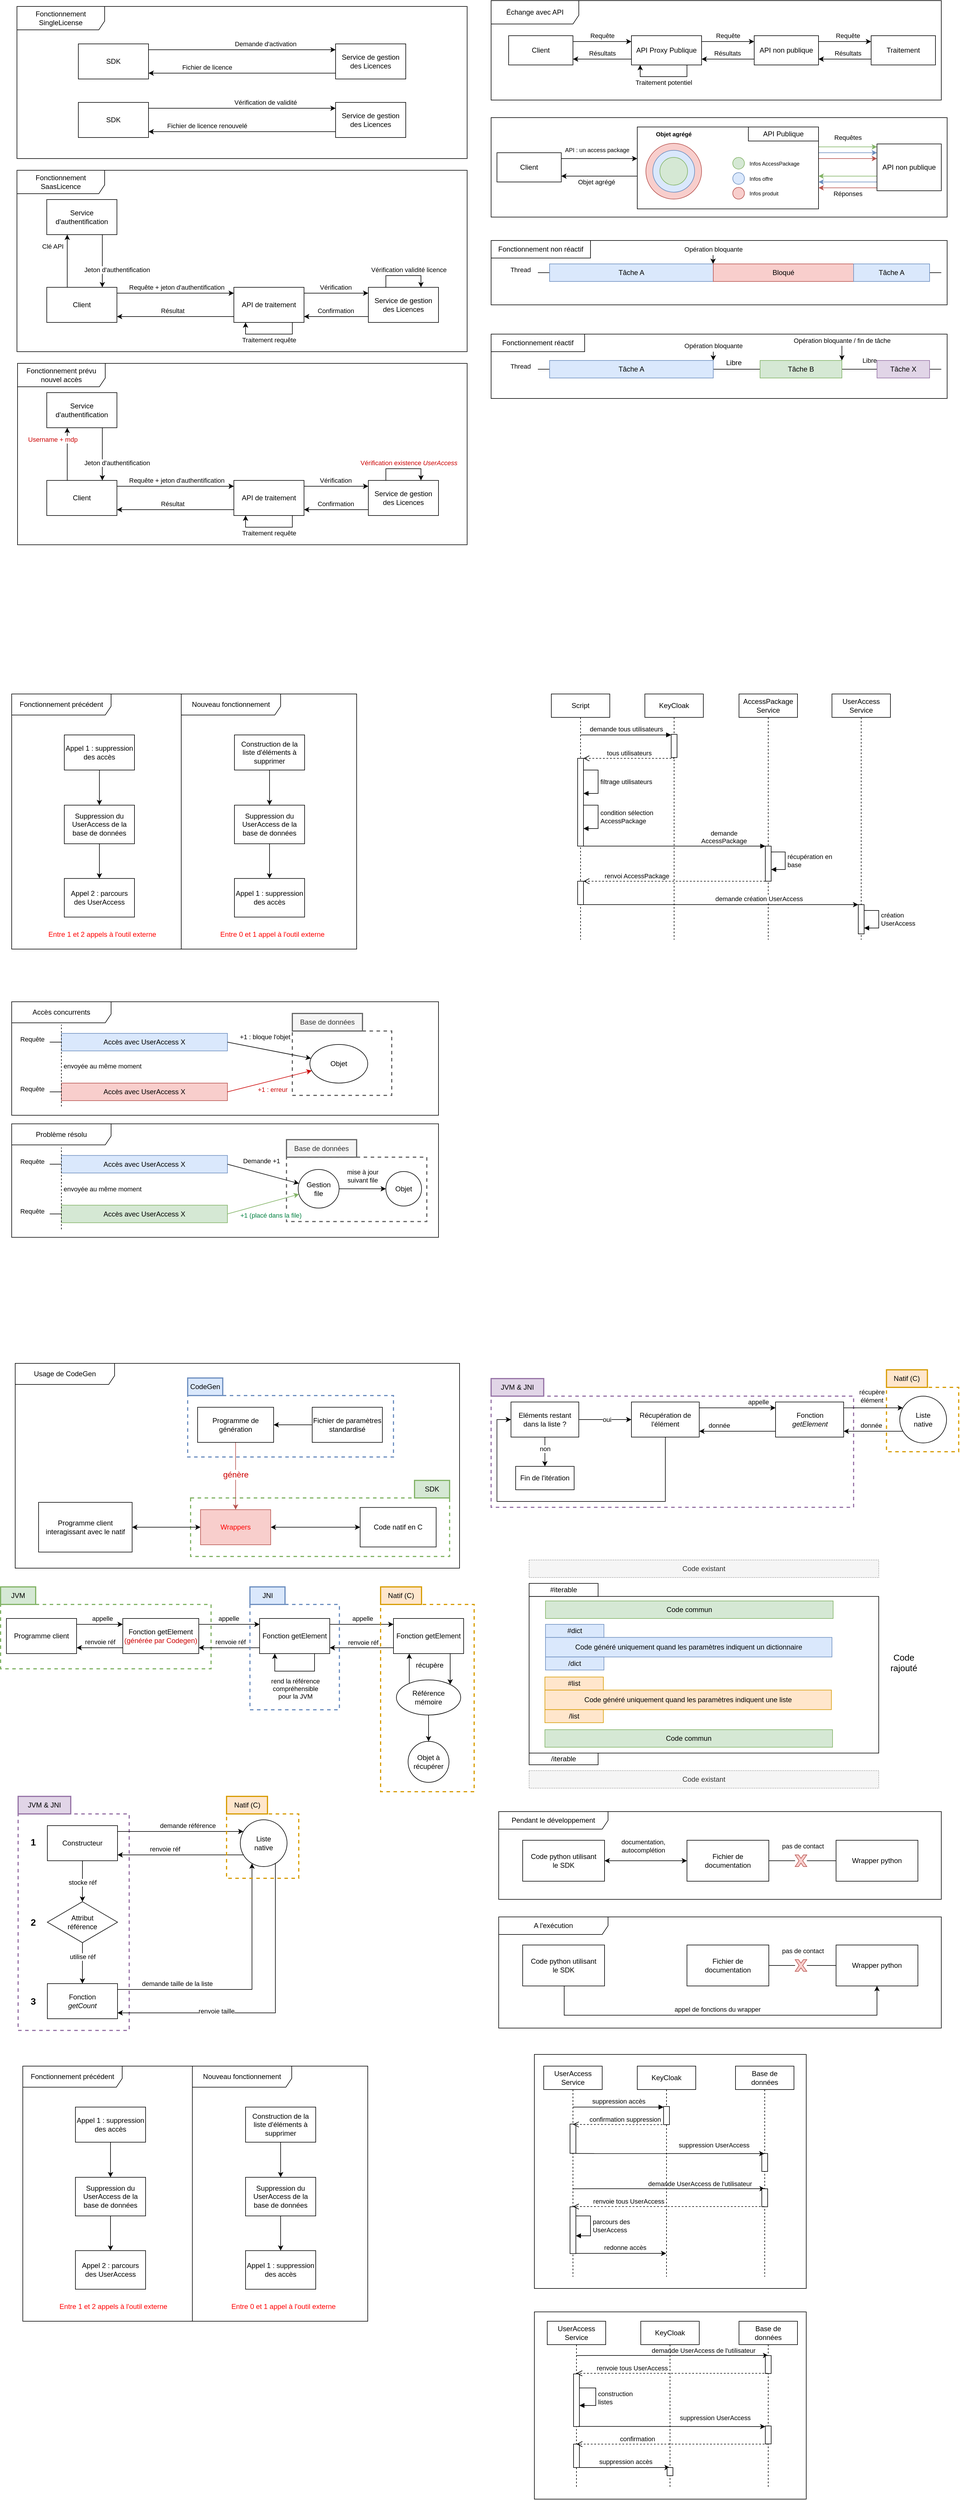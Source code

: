 <mxfile version="21.6.1" type="github">
  <diagram name="Page-1" id="kGJvYxELI7YH6uDxe6yv">
    <mxGraphModel dx="2022" dy="628" grid="1" gridSize="10" guides="1" tooltips="1" connect="1" arrows="1" fold="1" page="1" pageScale="1" pageWidth="827" pageHeight="1169" math="0" shadow="0">
      <root>
        <mxCell id="0" />
        <mxCell id="1" parent="0" />
        <mxCell id="TPhDMseUdJVL6JAVd8ul-57" value="Accès concurrents" style="shape=umlFrame;whiteSpace=wrap;html=1;pointerEvents=0;width=170;height=36;" parent="1" vertex="1">
          <mxGeometry x="-799" y="1741" width="730" height="194" as="geometry" />
        </mxCell>
        <mxCell id="bq51-1xBCh6QJQC47bqi-30" value="" style="rounded=0;whiteSpace=wrap;html=1;fillColor=none;strokeColor=#666666;strokeWidth=2;dashed=1;fontColor=#333333;" parent="1" vertex="1">
          <mxGeometry x="-319" y="1791" width="170" height="110" as="geometry" />
        </mxCell>
        <mxCell id="bq51-1xBCh6QJQC47bqi-32" value="" style="rounded=0;whiteSpace=wrap;html=1;fillColor=none;strokeColor=#666666;strokeWidth=2;dashed=1;fontColor=#333333;" parent="1" vertex="1">
          <mxGeometry x="-329" y="2006.65" width="240" height="110" as="geometry" />
        </mxCell>
        <mxCell id="TPhDMseUdJVL6JAVd8ul-69" value="Problème résolu" style="shape=umlFrame;whiteSpace=wrap;html=1;pointerEvents=0;width=170;height=36;" parent="1" vertex="1">
          <mxGeometry x="-799" y="1949.65" width="730" height="194" as="geometry" />
        </mxCell>
        <mxCell id="kG_tNQmEcAfNWBRXCB2O-63" value="" style="rounded=0;whiteSpace=wrap;html=1;fillColor=none;strokeColor=#9673a6;strokeWidth=2;dashed=1;" parent="1" vertex="1">
          <mxGeometry x="21" y="2415" width="620" height="190" as="geometry" />
        </mxCell>
        <mxCell id="kG_tNQmEcAfNWBRXCB2O-31" value="" style="rounded=0;whiteSpace=wrap;html=1;fillColor=none;strokeColor=#d79b00;strokeWidth=2;dashed=1;" parent="1" vertex="1">
          <mxGeometry x="697.25" y="2400" width="123.5" height="110" as="geometry" />
        </mxCell>
        <mxCell id="kG_tNQmEcAfNWBRXCB2O-18" value="" style="rounded=0;whiteSpace=wrap;html=1;fillColor=none;strokeColor=#9673a6;strokeWidth=2;dashed=1;" parent="1" vertex="1">
          <mxGeometry x="-788" y="3129" width="190" height="370" as="geometry" />
        </mxCell>
        <mxCell id="TPhDMseUdJVL6JAVd8ul-39" value="" style="rounded=0;whiteSpace=wrap;html=1;fillColor=none;strokeColor=#82b366;strokeWidth=2;dashed=1;" parent="1" vertex="1">
          <mxGeometry x="-818" y="2771" width="360" height="110" as="geometry" />
        </mxCell>
        <mxCell id="u1wcUlHaR4hRDkTlkvJ6-22" value="" style="rounded=0;whiteSpace=wrap;html=1;fillColor=none;strokeColor=#82b366;strokeWidth=2;dashed=1;" parent="1" vertex="1">
          <mxGeometry x="-493" y="2589" width="443" height="100" as="geometry" />
        </mxCell>
        <mxCell id="u1wcUlHaR4hRDkTlkvJ6-17" value="" style="rounded=0;whiteSpace=wrap;html=1;fillColor=none;strokeColor=#6c8ebf;strokeWidth=2;dashed=1;" parent="1" vertex="1">
          <mxGeometry x="-498" y="2414" width="352" height="105" as="geometry" />
        </mxCell>
        <mxCell id="PFFGQGp5uwaSwqhXXK-1-35" value="" style="rounded=0;whiteSpace=wrap;html=1;fillColor=none;" parent="1" vertex="1">
          <mxGeometry x="21" y="600" width="780" height="110" as="geometry" />
        </mxCell>
        <mxCell id="PFFGQGp5uwaSwqhXXK-1-34" value="" style="rounded=0;whiteSpace=wrap;html=1;fillColor=none;" parent="1" vertex="1">
          <mxGeometry x="21" y="440" width="780" height="110" as="geometry" />
        </mxCell>
        <mxCell id="pqY8UmGTtjT38yQQiabi-36" value="" style="rounded=0;whiteSpace=wrap;html=1;fillColor=none;" parent="1" vertex="1">
          <mxGeometry x="21" y="230" width="780" height="170" as="geometry" />
        </mxCell>
        <mxCell id="Uiy3gwFEY2_x3mbpT4VC-9" style="edgeStyle=orthogonalEdgeStyle;rounded=0;orthogonalLoop=1;jettySize=auto;html=1;" parent="1" source="Uiy3gwFEY2_x3mbpT4VC-2" target="Uiy3gwFEY2_x3mbpT4VC-3" edge="1">
          <mxGeometry relative="1" as="geometry">
            <Array as="points">
              <mxPoint x="-499" y="530.03" />
              <mxPoint x="-499" y="530.03" />
            </Array>
          </mxGeometry>
        </mxCell>
        <mxCell id="Uiy3gwFEY2_x3mbpT4VC-13" value="Requête + jeton d&#39;authentification" style="edgeLabel;html=1;align=center;verticalAlign=middle;resizable=0;points=[];" parent="Uiy3gwFEY2_x3mbpT4VC-9" vertex="1" connectable="0">
          <mxGeometry x="0.237" y="1" relative="1" as="geometry">
            <mxPoint x="-22" y="-9" as="offset" />
          </mxGeometry>
        </mxCell>
        <mxCell id="Uiy3gwFEY2_x3mbpT4VC-2" value="Client" style="rounded=0;whiteSpace=wrap;html=1;" parent="1" vertex="1">
          <mxGeometry x="-739" y="520.03" width="120" height="60" as="geometry" />
        </mxCell>
        <mxCell id="Uiy3gwFEY2_x3mbpT4VC-10" style="edgeStyle=orthogonalEdgeStyle;rounded=0;orthogonalLoop=1;jettySize=auto;html=1;" parent="1" source="Uiy3gwFEY2_x3mbpT4VC-3" target="Uiy3gwFEY2_x3mbpT4VC-2" edge="1">
          <mxGeometry relative="1" as="geometry">
            <Array as="points">
              <mxPoint x="-539" y="570.03" />
              <mxPoint x="-539" y="570.03" />
            </Array>
          </mxGeometry>
        </mxCell>
        <mxCell id="Uiy3gwFEY2_x3mbpT4VC-17" value="Résultat" style="edgeLabel;html=1;align=center;verticalAlign=middle;resizable=0;points=[];" parent="Uiy3gwFEY2_x3mbpT4VC-10" vertex="1" connectable="0">
          <mxGeometry x="0.147" y="1" relative="1" as="geometry">
            <mxPoint x="9" y="-11" as="offset" />
          </mxGeometry>
        </mxCell>
        <mxCell id="DN8ana5_wNEMZJRgWwU8-28" style="edgeStyle=orthogonalEdgeStyle;rounded=0;orthogonalLoop=1;jettySize=auto;html=1;" parent="1" source="Uiy3gwFEY2_x3mbpT4VC-3" target="Uiy3gwFEY2_x3mbpT4VC-18" edge="1">
          <mxGeometry relative="1" as="geometry">
            <Array as="points">
              <mxPoint x="-239" y="530" />
              <mxPoint x="-239" y="530" />
            </Array>
          </mxGeometry>
        </mxCell>
        <mxCell id="DN8ana5_wNEMZJRgWwU8-29" value="Vérification" style="edgeLabel;html=1;align=center;verticalAlign=middle;resizable=0;points=[];" parent="DN8ana5_wNEMZJRgWwU8-28" vertex="1" connectable="0">
          <mxGeometry x="0.232" relative="1" as="geometry">
            <mxPoint x="-14" y="-10" as="offset" />
          </mxGeometry>
        </mxCell>
        <mxCell id="Uiy3gwFEY2_x3mbpT4VC-3" value="API de traitement" style="rounded=0;whiteSpace=wrap;html=1;" parent="1" vertex="1">
          <mxGeometry x="-419" y="520.03" width="120" height="60" as="geometry" />
        </mxCell>
        <mxCell id="Uiy3gwFEY2_x3mbpT4VC-15" style="edgeStyle=orthogonalEdgeStyle;rounded=0;orthogonalLoop=1;jettySize=auto;html=1;" parent="1" source="Uiy3gwFEY2_x3mbpT4VC-2" target="DN8ana5_wNEMZJRgWwU8-1" edge="1">
          <mxGeometry relative="1" as="geometry">
            <Array as="points">
              <mxPoint x="-704" y="500" />
              <mxPoint x="-704" y="500" />
            </Array>
          </mxGeometry>
        </mxCell>
        <mxCell id="Uiy3gwFEY2_x3mbpT4VC-16" value="Clé API" style="edgeLabel;html=1;align=center;verticalAlign=middle;resizable=0;points=[];" parent="Uiy3gwFEY2_x3mbpT4VC-15" vertex="1" connectable="0">
          <mxGeometry x="0.263" y="1" relative="1" as="geometry">
            <mxPoint x="-24" y="-13" as="offset" />
          </mxGeometry>
        </mxCell>
        <mxCell id="DN8ana5_wNEMZJRgWwU8-30" style="edgeStyle=orthogonalEdgeStyle;rounded=0;orthogonalLoop=1;jettySize=auto;html=1;" parent="1" source="Uiy3gwFEY2_x3mbpT4VC-18" target="Uiy3gwFEY2_x3mbpT4VC-3" edge="1">
          <mxGeometry relative="1" as="geometry">
            <Array as="points">
              <mxPoint x="-239" y="570" />
              <mxPoint x="-239" y="570" />
            </Array>
          </mxGeometry>
        </mxCell>
        <mxCell id="DN8ana5_wNEMZJRgWwU8-31" value="Confirmation" style="edgeLabel;html=1;align=center;verticalAlign=middle;resizable=0;points=[];" parent="DN8ana5_wNEMZJRgWwU8-30" vertex="1" connectable="0">
          <mxGeometry x="0.187" relative="1" as="geometry">
            <mxPoint x="9" y="-10" as="offset" />
          </mxGeometry>
        </mxCell>
        <mxCell id="Uiy3gwFEY2_x3mbpT4VC-18" value="Service de gestion des Licences" style="rounded=0;whiteSpace=wrap;html=1;" parent="1" vertex="1">
          <mxGeometry x="-189" y="520.03" width="120" height="60" as="geometry" />
        </mxCell>
        <mxCell id="Uiy3gwFEY2_x3mbpT4VC-23" value="Fonctionnement SaasLicence" style="shape=umlFrame;whiteSpace=wrap;html=1;pointerEvents=0;width=150;height=40;" parent="1" vertex="1">
          <mxGeometry x="-790" y="320" width="770" height="310" as="geometry" />
        </mxCell>
        <mxCell id="Uiy3gwFEY2_x3mbpT4VC-26" style="edgeStyle=orthogonalEdgeStyle;rounded=0;orthogonalLoop=1;jettySize=auto;html=1;" parent="1" source="Uiy3gwFEY2_x3mbpT4VC-24" target="Uiy3gwFEY2_x3mbpT4VC-25" edge="1">
          <mxGeometry relative="1" as="geometry">
            <Array as="points">
              <mxPoint x="-375" y="114" />
              <mxPoint x="-375" y="114" />
            </Array>
          </mxGeometry>
        </mxCell>
        <mxCell id="Uiy3gwFEY2_x3mbpT4VC-28" value="Demande d&#39;activation" style="edgeLabel;html=1;align=center;verticalAlign=middle;resizable=0;points=[];" parent="Uiy3gwFEY2_x3mbpT4VC-26" vertex="1" connectable="0">
          <mxGeometry x="-0.13" y="1" relative="1" as="geometry">
            <mxPoint x="61" y="-9" as="offset" />
          </mxGeometry>
        </mxCell>
        <mxCell id="Uiy3gwFEY2_x3mbpT4VC-24" value="SDK" style="rounded=0;whiteSpace=wrap;html=1;" parent="1" vertex="1">
          <mxGeometry x="-685" y="104" width="120" height="60" as="geometry" />
        </mxCell>
        <mxCell id="Uiy3gwFEY2_x3mbpT4VC-27" style="edgeStyle=orthogonalEdgeStyle;rounded=0;orthogonalLoop=1;jettySize=auto;html=1;" parent="1" source="Uiy3gwFEY2_x3mbpT4VC-25" target="Uiy3gwFEY2_x3mbpT4VC-24" edge="1">
          <mxGeometry relative="1" as="geometry">
            <Array as="points">
              <mxPoint x="-385" y="154" />
              <mxPoint x="-385" y="154" />
            </Array>
          </mxGeometry>
        </mxCell>
        <mxCell id="Uiy3gwFEY2_x3mbpT4VC-29" value="&lt;div&gt;Fichier de licence&lt;/div&gt;" style="edgeLabel;html=1;align=center;verticalAlign=middle;resizable=0;points=[];" parent="Uiy3gwFEY2_x3mbpT4VC-27" vertex="1" connectable="0">
          <mxGeometry x="-0.193" y="-1" relative="1" as="geometry">
            <mxPoint x="-91" y="-9" as="offset" />
          </mxGeometry>
        </mxCell>
        <mxCell id="Uiy3gwFEY2_x3mbpT4VC-25" value="Service de gestion des Licences" style="rounded=0;whiteSpace=wrap;html=1;" parent="1" vertex="1">
          <mxGeometry x="-245" y="104" width="120" height="60" as="geometry" />
        </mxCell>
        <mxCell id="Uiy3gwFEY2_x3mbpT4VC-30" style="edgeStyle=orthogonalEdgeStyle;rounded=0;orthogonalLoop=1;jettySize=auto;html=1;" parent="1" source="Uiy3gwFEY2_x3mbpT4VC-32" target="Uiy3gwFEY2_x3mbpT4VC-35" edge="1">
          <mxGeometry relative="1" as="geometry">
            <Array as="points">
              <mxPoint x="-375" y="214" />
              <mxPoint x="-375" y="214" />
            </Array>
          </mxGeometry>
        </mxCell>
        <mxCell id="Uiy3gwFEY2_x3mbpT4VC-31" value="Vérification de validité" style="edgeLabel;html=1;align=center;verticalAlign=middle;resizable=0;points=[];" parent="Uiy3gwFEY2_x3mbpT4VC-30" vertex="1" connectable="0">
          <mxGeometry x="-0.13" y="1" relative="1" as="geometry">
            <mxPoint x="61" y="-9" as="offset" />
          </mxGeometry>
        </mxCell>
        <mxCell id="Uiy3gwFEY2_x3mbpT4VC-32" value="SDK" style="rounded=0;whiteSpace=wrap;html=1;" parent="1" vertex="1">
          <mxGeometry x="-685" y="204" width="120" height="60" as="geometry" />
        </mxCell>
        <mxCell id="Uiy3gwFEY2_x3mbpT4VC-33" style="edgeStyle=orthogonalEdgeStyle;rounded=0;orthogonalLoop=1;jettySize=auto;html=1;" parent="1" source="Uiy3gwFEY2_x3mbpT4VC-35" target="Uiy3gwFEY2_x3mbpT4VC-32" edge="1">
          <mxGeometry relative="1" as="geometry">
            <Array as="points">
              <mxPoint x="-385" y="254" />
              <mxPoint x="-385" y="254" />
            </Array>
          </mxGeometry>
        </mxCell>
        <mxCell id="Uiy3gwFEY2_x3mbpT4VC-34" value="Fichier de licence renouvelé" style="edgeLabel;html=1;align=center;verticalAlign=middle;resizable=0;points=[];" parent="Uiy3gwFEY2_x3mbpT4VC-33" vertex="1" connectable="0">
          <mxGeometry x="-0.193" y="-1" relative="1" as="geometry">
            <mxPoint x="-91" y="-9" as="offset" />
          </mxGeometry>
        </mxCell>
        <mxCell id="Uiy3gwFEY2_x3mbpT4VC-35" value="Service de gestion des Licences" style="rounded=0;whiteSpace=wrap;html=1;" parent="1" vertex="1">
          <mxGeometry x="-245" y="204" width="120" height="60" as="geometry" />
        </mxCell>
        <mxCell id="Uiy3gwFEY2_x3mbpT4VC-36" value="Fonctionnement SingleLicense" style="shape=umlFrame;whiteSpace=wrap;html=1;pointerEvents=0;width=150;height=40;" parent="1" vertex="1">
          <mxGeometry x="-790" y="40" width="770" height="260" as="geometry" />
        </mxCell>
        <mxCell id="DN8ana5_wNEMZJRgWwU8-2" style="edgeStyle=orthogonalEdgeStyle;rounded=0;orthogonalLoop=1;jettySize=auto;html=1;" parent="1" source="DN8ana5_wNEMZJRgWwU8-1" target="Uiy3gwFEY2_x3mbpT4VC-2" edge="1">
          <mxGeometry relative="1" as="geometry">
            <Array as="points">
              <mxPoint x="-644" y="480" />
              <mxPoint x="-644" y="480" />
            </Array>
          </mxGeometry>
        </mxCell>
        <mxCell id="DN8ana5_wNEMZJRgWwU8-3" value="Jeton d&#39;authentification " style="edgeLabel;html=1;align=center;verticalAlign=middle;resizable=0;points=[];" parent="DN8ana5_wNEMZJRgWwU8-2" vertex="1" connectable="0">
          <mxGeometry x="-0.24" y="-1" relative="1" as="geometry">
            <mxPoint x="26" y="26" as="offset" />
          </mxGeometry>
        </mxCell>
        <mxCell id="DN8ana5_wNEMZJRgWwU8-1" value="Service d&#39;authentification" style="rounded=0;whiteSpace=wrap;html=1;" parent="1" vertex="1">
          <mxGeometry x="-739" y="370" width="120" height="60" as="geometry" />
        </mxCell>
        <mxCell id="DN8ana5_wNEMZJRgWwU8-32" style="edgeStyle=orthogonalEdgeStyle;rounded=0;orthogonalLoop=1;jettySize=auto;html=1;" parent="1" source="DN8ana5_wNEMZJRgWwU8-34" target="DN8ana5_wNEMZJRgWwU8-39" edge="1">
          <mxGeometry relative="1" as="geometry">
            <Array as="points">
              <mxPoint x="-499" y="860.03" />
              <mxPoint x="-499" y="860.03" />
            </Array>
          </mxGeometry>
        </mxCell>
        <mxCell id="DN8ana5_wNEMZJRgWwU8-33" value="Requête + jeton d&#39;authentification" style="edgeLabel;html=1;align=center;verticalAlign=middle;resizable=0;points=[];" parent="DN8ana5_wNEMZJRgWwU8-32" vertex="1" connectable="0">
          <mxGeometry x="0.237" y="1" relative="1" as="geometry">
            <mxPoint x="-22" y="-9" as="offset" />
          </mxGeometry>
        </mxCell>
        <mxCell id="DN8ana5_wNEMZJRgWwU8-34" value="Client" style="rounded=0;whiteSpace=wrap;html=1;" parent="1" vertex="1">
          <mxGeometry x="-739" y="850.03" width="120" height="60" as="geometry" />
        </mxCell>
        <mxCell id="DN8ana5_wNEMZJRgWwU8-35" style="edgeStyle=orthogonalEdgeStyle;rounded=0;orthogonalLoop=1;jettySize=auto;html=1;" parent="1" source="DN8ana5_wNEMZJRgWwU8-39" target="DN8ana5_wNEMZJRgWwU8-34" edge="1">
          <mxGeometry relative="1" as="geometry">
            <Array as="points">
              <mxPoint x="-539" y="900.03" />
              <mxPoint x="-539" y="900.03" />
            </Array>
          </mxGeometry>
        </mxCell>
        <mxCell id="DN8ana5_wNEMZJRgWwU8-36" value="Résultat" style="edgeLabel;html=1;align=center;verticalAlign=middle;resizable=0;points=[];" parent="DN8ana5_wNEMZJRgWwU8-35" vertex="1" connectable="0">
          <mxGeometry x="0.147" y="1" relative="1" as="geometry">
            <mxPoint x="9" y="-11" as="offset" />
          </mxGeometry>
        </mxCell>
        <mxCell id="DN8ana5_wNEMZJRgWwU8-37" style="edgeStyle=orthogonalEdgeStyle;rounded=0;orthogonalLoop=1;jettySize=auto;html=1;" parent="1" source="DN8ana5_wNEMZJRgWwU8-39" target="DN8ana5_wNEMZJRgWwU8-44" edge="1">
          <mxGeometry relative="1" as="geometry">
            <Array as="points">
              <mxPoint x="-239" y="860" />
              <mxPoint x="-239" y="860" />
            </Array>
          </mxGeometry>
        </mxCell>
        <mxCell id="DN8ana5_wNEMZJRgWwU8-38" value="Vérification" style="edgeLabel;html=1;align=center;verticalAlign=middle;resizable=0;points=[];" parent="DN8ana5_wNEMZJRgWwU8-37" vertex="1" connectable="0">
          <mxGeometry x="0.232" relative="1" as="geometry">
            <mxPoint x="-14" y="-10" as="offset" />
          </mxGeometry>
        </mxCell>
        <mxCell id="DN8ana5_wNEMZJRgWwU8-39" value="API de traitement" style="rounded=0;whiteSpace=wrap;html=1;" parent="1" vertex="1">
          <mxGeometry x="-419" y="850.03" width="120" height="60" as="geometry" />
        </mxCell>
        <mxCell id="DN8ana5_wNEMZJRgWwU8-40" style="edgeStyle=orthogonalEdgeStyle;rounded=0;orthogonalLoop=1;jettySize=auto;html=1;" parent="1" source="DN8ana5_wNEMZJRgWwU8-34" target="DN8ana5_wNEMZJRgWwU8-48" edge="1">
          <mxGeometry relative="1" as="geometry">
            <Array as="points">
              <mxPoint x="-704" y="830" />
              <mxPoint x="-704" y="830" />
            </Array>
          </mxGeometry>
        </mxCell>
        <mxCell id="DN8ana5_wNEMZJRgWwU8-41" value="&lt;font color=&quot;#cc0000&quot;&gt;Username + mdp&lt;/font&gt;" style="edgeLabel;html=1;align=center;verticalAlign=middle;resizable=0;points=[];" parent="DN8ana5_wNEMZJRgWwU8-40" vertex="1" connectable="0">
          <mxGeometry x="0.263" y="1" relative="1" as="geometry">
            <mxPoint x="-24" y="-13" as="offset" />
          </mxGeometry>
        </mxCell>
        <mxCell id="DN8ana5_wNEMZJRgWwU8-42" style="edgeStyle=orthogonalEdgeStyle;rounded=0;orthogonalLoop=1;jettySize=auto;html=1;" parent="1" source="DN8ana5_wNEMZJRgWwU8-44" target="DN8ana5_wNEMZJRgWwU8-39" edge="1">
          <mxGeometry relative="1" as="geometry">
            <Array as="points">
              <mxPoint x="-239" y="900" />
              <mxPoint x="-239" y="900" />
            </Array>
          </mxGeometry>
        </mxCell>
        <mxCell id="DN8ana5_wNEMZJRgWwU8-43" value="Confirmation" style="edgeLabel;html=1;align=center;verticalAlign=middle;resizable=0;points=[];" parent="DN8ana5_wNEMZJRgWwU8-42" vertex="1" connectable="0">
          <mxGeometry x="0.187" relative="1" as="geometry">
            <mxPoint x="9" y="-10" as="offset" />
          </mxGeometry>
        </mxCell>
        <mxCell id="DN8ana5_wNEMZJRgWwU8-44" value="Service de gestion des Licences" style="rounded=0;whiteSpace=wrap;html=1;" parent="1" vertex="1">
          <mxGeometry x="-189" y="850.03" width="120" height="60" as="geometry" />
        </mxCell>
        <mxCell id="DN8ana5_wNEMZJRgWwU8-45" value="&lt;div&gt;Fonctionnement prévu&lt;/div&gt;&lt;div&gt;nouvel accès&lt;br&gt;&lt;/div&gt;" style="shape=umlFrame;whiteSpace=wrap;html=1;pointerEvents=0;width=150;height=40;" parent="1" vertex="1">
          <mxGeometry x="-789" y="650" width="769" height="310" as="geometry" />
        </mxCell>
        <mxCell id="DN8ana5_wNEMZJRgWwU8-46" style="edgeStyle=orthogonalEdgeStyle;rounded=0;orthogonalLoop=1;jettySize=auto;html=1;" parent="1" source="DN8ana5_wNEMZJRgWwU8-48" target="DN8ana5_wNEMZJRgWwU8-34" edge="1">
          <mxGeometry relative="1" as="geometry">
            <Array as="points">
              <mxPoint x="-644" y="810" />
              <mxPoint x="-644" y="810" />
            </Array>
          </mxGeometry>
        </mxCell>
        <mxCell id="DN8ana5_wNEMZJRgWwU8-47" value="Jeton d&#39;authentification " style="edgeLabel;html=1;align=center;verticalAlign=middle;resizable=0;points=[];" parent="DN8ana5_wNEMZJRgWwU8-46" vertex="1" connectable="0">
          <mxGeometry x="-0.24" y="-1" relative="1" as="geometry">
            <mxPoint x="26" y="26" as="offset" />
          </mxGeometry>
        </mxCell>
        <mxCell id="DN8ana5_wNEMZJRgWwU8-48" value="Service d&#39;authentification" style="rounded=0;whiteSpace=wrap;html=1;" parent="1" vertex="1">
          <mxGeometry x="-739" y="700" width="120" height="60" as="geometry" />
        </mxCell>
        <mxCell id="DN8ana5_wNEMZJRgWwU8-51" style="edgeStyle=orthogonalEdgeStyle;rounded=0;orthogonalLoop=1;jettySize=auto;html=1;" parent="1" edge="1">
          <mxGeometry relative="1" as="geometry">
            <mxPoint x="-159" y="520.03" as="sourcePoint" />
            <mxPoint x="-99" y="520.03" as="targetPoint" />
            <Array as="points">
              <mxPoint x="-159" y="500.03" />
            </Array>
          </mxGeometry>
        </mxCell>
        <mxCell id="DN8ana5_wNEMZJRgWwU8-52" value="Vérification validité licence" style="edgeLabel;html=1;align=center;verticalAlign=middle;resizable=0;points=[];" parent="DN8ana5_wNEMZJRgWwU8-51" vertex="1" connectable="0">
          <mxGeometry x="0.171" y="-2" relative="1" as="geometry">
            <mxPoint y="-12" as="offset" />
          </mxGeometry>
        </mxCell>
        <mxCell id="DN8ana5_wNEMZJRgWwU8-55" style="edgeStyle=orthogonalEdgeStyle;rounded=0;orthogonalLoop=1;jettySize=auto;html=1;" parent="1" edge="1">
          <mxGeometry relative="1" as="geometry">
            <Array as="points">
              <mxPoint x="-159" y="830.03" />
            </Array>
            <mxPoint x="-159" y="850.03" as="sourcePoint" />
            <mxPoint x="-99" y="850.03" as="targetPoint" />
          </mxGeometry>
        </mxCell>
        <mxCell id="DN8ana5_wNEMZJRgWwU8-56" value="&lt;font color=&quot;#cc0000&quot;&gt;Vérification existence &lt;i&gt;UserAccess&lt;/i&gt;&lt;/font&gt;" style="edgeLabel;html=1;align=center;verticalAlign=middle;resizable=0;points=[];" parent="DN8ana5_wNEMZJRgWwU8-55" vertex="1" connectable="0">
          <mxGeometry x="0.171" y="-2" relative="1" as="geometry">
            <mxPoint y="-12" as="offset" />
          </mxGeometry>
        </mxCell>
        <mxCell id="DN8ana5_wNEMZJRgWwU8-58" style="edgeStyle=orthogonalEdgeStyle;rounded=0;orthogonalLoop=1;jettySize=auto;html=1;shadow=0;" parent="1" source="Uiy3gwFEY2_x3mbpT4VC-3" target="Uiy3gwFEY2_x3mbpT4VC-3" edge="1">
          <mxGeometry relative="1" as="geometry">
            <Array as="points">
              <mxPoint x="-319" y="600" />
              <mxPoint x="-399" y="590" />
            </Array>
          </mxGeometry>
        </mxCell>
        <mxCell id="DN8ana5_wNEMZJRgWwU8-59" value="Traitement requête" style="edgeLabel;html=1;align=center;verticalAlign=middle;resizable=0;points=[];" parent="DN8ana5_wNEMZJRgWwU8-58" vertex="1" connectable="0">
          <mxGeometry x="0.294" y="3" relative="1" as="geometry">
            <mxPoint x="17" y="7" as="offset" />
          </mxGeometry>
        </mxCell>
        <mxCell id="DN8ana5_wNEMZJRgWwU8-60" style="edgeStyle=orthogonalEdgeStyle;rounded=0;orthogonalLoop=1;jettySize=auto;html=1;shadow=0;" parent="1" edge="1">
          <mxGeometry relative="1" as="geometry">
            <mxPoint x="-319" y="910.03" as="sourcePoint" />
            <mxPoint x="-399" y="910.03" as="targetPoint" />
            <Array as="points">
              <mxPoint x="-319" y="930.03" />
              <mxPoint x="-399" y="920.03" />
            </Array>
          </mxGeometry>
        </mxCell>
        <mxCell id="DN8ana5_wNEMZJRgWwU8-61" value="Traitement requête" style="edgeLabel;html=1;align=center;verticalAlign=middle;resizable=0;points=[];" parent="DN8ana5_wNEMZJRgWwU8-60" vertex="1" connectable="0">
          <mxGeometry x="0.294" y="3" relative="1" as="geometry">
            <mxPoint x="17" y="7" as="offset" />
          </mxGeometry>
        </mxCell>
        <mxCell id="1YAXwV141TAWGmgdsKq_-4" style="edgeStyle=orthogonalEdgeStyle;rounded=0;orthogonalLoop=1;jettySize=auto;html=1;" parent="1" source="1YAXwV141TAWGmgdsKq_-1" target="1YAXwV141TAWGmgdsKq_-2" edge="1">
          <mxGeometry relative="1" as="geometry">
            <Array as="points">
              <mxPoint x="211" y="100" />
              <mxPoint x="211" y="100" />
            </Array>
          </mxGeometry>
        </mxCell>
        <mxCell id="1YAXwV141TAWGmgdsKq_-10" value="Requête" style="edgeLabel;html=1;align=center;verticalAlign=middle;resizable=0;points=[];" parent="1YAXwV141TAWGmgdsKq_-4" vertex="1" connectable="0">
          <mxGeometry x="-0.256" y="3" relative="1" as="geometry">
            <mxPoint x="13" y="-7" as="offset" />
          </mxGeometry>
        </mxCell>
        <mxCell id="1YAXwV141TAWGmgdsKq_-1" value="Client" style="rounded=0;whiteSpace=wrap;html=1;" parent="1" vertex="1">
          <mxGeometry x="51" y="90" width="110" height="50" as="geometry" />
        </mxCell>
        <mxCell id="1YAXwV141TAWGmgdsKq_-5" style="edgeStyle=orthogonalEdgeStyle;rounded=0;orthogonalLoop=1;jettySize=auto;html=1;" parent="1" source="1YAXwV141TAWGmgdsKq_-2" target="1YAXwV141TAWGmgdsKq_-3" edge="1">
          <mxGeometry relative="1" as="geometry">
            <Array as="points">
              <mxPoint x="431" y="100" />
              <mxPoint x="431" y="100" />
            </Array>
          </mxGeometry>
        </mxCell>
        <mxCell id="1YAXwV141TAWGmgdsKq_-11" value="Requête" style="edgeLabel;html=1;align=center;verticalAlign=middle;resizable=0;points=[];" parent="1YAXwV141TAWGmgdsKq_-5" vertex="1" connectable="0">
          <mxGeometry x="0.344" relative="1" as="geometry">
            <mxPoint x="-16" y="-10" as="offset" />
          </mxGeometry>
        </mxCell>
        <mxCell id="1YAXwV141TAWGmgdsKq_-6" style="edgeStyle=orthogonalEdgeStyle;rounded=0;orthogonalLoop=1;jettySize=auto;html=1;" parent="1" source="1YAXwV141TAWGmgdsKq_-2" target="1YAXwV141TAWGmgdsKq_-1" edge="1">
          <mxGeometry relative="1" as="geometry">
            <Array as="points">
              <mxPoint x="201" y="130" />
              <mxPoint x="201" y="130" />
            </Array>
          </mxGeometry>
        </mxCell>
        <mxCell id="1YAXwV141TAWGmgdsKq_-19" value="&lt;div&gt;Résultats&lt;/div&gt;" style="edgeLabel;html=1;align=center;verticalAlign=middle;resizable=0;points=[];" parent="1YAXwV141TAWGmgdsKq_-6" vertex="1" connectable="0">
          <mxGeometry x="-0.144" y="-1" relative="1" as="geometry">
            <mxPoint x="-7" y="-9" as="offset" />
          </mxGeometry>
        </mxCell>
        <mxCell id="1YAXwV141TAWGmgdsKq_-2" value="API Proxy Publique" style="rounded=0;whiteSpace=wrap;html=1;" parent="1" vertex="1">
          <mxGeometry x="261" y="90" width="120" height="50" as="geometry" />
        </mxCell>
        <mxCell id="1YAXwV141TAWGmgdsKq_-7" style="edgeStyle=orthogonalEdgeStyle;rounded=0;orthogonalLoop=1;jettySize=auto;html=1;" parent="1" source="1YAXwV141TAWGmgdsKq_-3" target="1YAXwV141TAWGmgdsKq_-2" edge="1">
          <mxGeometry relative="1" as="geometry">
            <Array as="points">
              <mxPoint x="431" y="130" />
              <mxPoint x="431" y="130" />
            </Array>
          </mxGeometry>
        </mxCell>
        <mxCell id="1YAXwV141TAWGmgdsKq_-18" value="&lt;div&gt;Résultats&lt;/div&gt;" style="edgeLabel;html=1;align=center;verticalAlign=middle;resizable=0;points=[];" parent="1YAXwV141TAWGmgdsKq_-7" vertex="1" connectable="0">
          <mxGeometry x="-0.33" relative="1" as="geometry">
            <mxPoint x="-16" y="-10" as="offset" />
          </mxGeometry>
        </mxCell>
        <mxCell id="1YAXwV141TAWGmgdsKq_-16" style="edgeStyle=orthogonalEdgeStyle;rounded=0;orthogonalLoop=1;jettySize=auto;html=1;" parent="1" source="1YAXwV141TAWGmgdsKq_-3" target="1YAXwV141TAWGmgdsKq_-13" edge="1">
          <mxGeometry relative="1" as="geometry">
            <Array as="points">
              <mxPoint x="631" y="100" />
              <mxPoint x="631" y="100" />
            </Array>
          </mxGeometry>
        </mxCell>
        <mxCell id="1YAXwV141TAWGmgdsKq_-17" value="Requête" style="edgeLabel;html=1;align=center;verticalAlign=middle;resizable=0;points=[];" parent="1YAXwV141TAWGmgdsKq_-16" vertex="1" connectable="0">
          <mxGeometry x="-0.173" relative="1" as="geometry">
            <mxPoint x="13" y="-10" as="offset" />
          </mxGeometry>
        </mxCell>
        <mxCell id="1YAXwV141TAWGmgdsKq_-3" value="API non publique" style="rounded=0;whiteSpace=wrap;html=1;" parent="1" vertex="1">
          <mxGeometry x="471" y="90" width="110" height="50" as="geometry" />
        </mxCell>
        <mxCell id="1YAXwV141TAWGmgdsKq_-8" style="edgeStyle=orthogonalEdgeStyle;rounded=0;orthogonalLoop=1;jettySize=auto;html=1;shadow=0;" parent="1" edge="1">
          <mxGeometry relative="1" as="geometry">
            <mxPoint x="356" y="140" as="sourcePoint" />
            <mxPoint x="276" y="140" as="targetPoint" />
            <Array as="points">
              <mxPoint x="356" y="160" />
              <mxPoint x="276" y="150" />
            </Array>
          </mxGeometry>
        </mxCell>
        <mxCell id="1YAXwV141TAWGmgdsKq_-9" value="Traitement potentiel" style="edgeLabel;html=1;align=center;verticalAlign=middle;resizable=0;points=[];" parent="1YAXwV141TAWGmgdsKq_-8" vertex="1" connectable="0">
          <mxGeometry x="0.294" y="3" relative="1" as="geometry">
            <mxPoint x="17" y="7" as="offset" />
          </mxGeometry>
        </mxCell>
        <mxCell id="1YAXwV141TAWGmgdsKq_-14" style="edgeStyle=orthogonalEdgeStyle;rounded=0;orthogonalLoop=1;jettySize=auto;html=1;" parent="1" source="1YAXwV141TAWGmgdsKq_-13" target="1YAXwV141TAWGmgdsKq_-3" edge="1">
          <mxGeometry relative="1" as="geometry">
            <Array as="points">
              <mxPoint x="641" y="130" />
              <mxPoint x="641" y="130" />
            </Array>
          </mxGeometry>
        </mxCell>
        <mxCell id="1YAXwV141TAWGmgdsKq_-15" value="Résultats" style="edgeLabel;html=1;align=center;verticalAlign=middle;resizable=0;points=[];" parent="1YAXwV141TAWGmgdsKq_-14" vertex="1" connectable="0">
          <mxGeometry x="-0.271" y="2" relative="1" as="geometry">
            <mxPoint x="-7" y="-12" as="offset" />
          </mxGeometry>
        </mxCell>
        <mxCell id="1YAXwV141TAWGmgdsKq_-13" value="Traitement" style="rounded=0;whiteSpace=wrap;html=1;" parent="1" vertex="1">
          <mxGeometry x="671" y="90" width="110" height="50" as="geometry" />
        </mxCell>
        <mxCell id="1YAXwV141TAWGmgdsKq_-20" value="Échange avec API " style="shape=umlFrame;whiteSpace=wrap;html=1;pointerEvents=0;width=150;height=40;" parent="1" vertex="1">
          <mxGeometry x="21" y="30" width="770" height="170" as="geometry" />
        </mxCell>
        <mxCell id="pqY8UmGTtjT38yQQiabi-4" style="edgeStyle=orthogonalEdgeStyle;rounded=0;orthogonalLoop=1;jettySize=auto;html=1;" parent="1" source="pqY8UmGTtjT38yQQiabi-1" target="pqY8UmGTtjT38yQQiabi-3" edge="1">
          <mxGeometry relative="1" as="geometry">
            <Array as="points">
              <mxPoint x="241" y="300" />
              <mxPoint x="241" y="300" />
            </Array>
          </mxGeometry>
        </mxCell>
        <mxCell id="pqY8UmGTtjT38yQQiabi-5" value="&lt;font style=&quot;font-size: 10px;&quot;&gt;API : un access package&lt;/font&gt;" style="edgeLabel;html=1;align=center;verticalAlign=middle;resizable=0;points=[];" parent="pqY8UmGTtjT38yQQiabi-4" vertex="1" connectable="0">
          <mxGeometry x="0.288" y="-1" relative="1" as="geometry">
            <mxPoint x="-23" y="-16" as="offset" />
          </mxGeometry>
        </mxCell>
        <mxCell id="pqY8UmGTtjT38yQQiabi-1" value="Client" style="rounded=0;whiteSpace=wrap;html=1;" parent="1" vertex="1">
          <mxGeometry x="31" y="290" width="110" height="50" as="geometry" />
        </mxCell>
        <mxCell id="pqY8UmGTtjT38yQQiabi-10" style="edgeStyle=orthogonalEdgeStyle;rounded=0;orthogonalLoop=1;jettySize=auto;html=1;fillColor=#d5e8d4;strokeColor=#82b366;" parent="1" source="pqY8UmGTtjT38yQQiabi-3" target="pqY8UmGTtjT38yQQiabi-8" edge="1">
          <mxGeometry relative="1" as="geometry">
            <Array as="points">
              <mxPoint x="631" y="280" />
              <mxPoint x="631" y="280" />
            </Array>
          </mxGeometry>
        </mxCell>
        <mxCell id="pqY8UmGTtjT38yQQiabi-16" value="Requêtes" style="edgeLabel;html=1;align=center;verticalAlign=middle;resizable=0;points=[];" parent="pqY8UmGTtjT38yQQiabi-10" vertex="1" connectable="0">
          <mxGeometry x="0.117" y="1" relative="1" as="geometry">
            <mxPoint x="-6" y="-15" as="offset" />
          </mxGeometry>
        </mxCell>
        <mxCell id="pqY8UmGTtjT38yQQiabi-11" style="edgeStyle=orthogonalEdgeStyle;rounded=0;orthogonalLoop=1;jettySize=auto;html=1;fillColor=#dae8fc;strokeColor=#6c8ebf;" parent="1" source="pqY8UmGTtjT38yQQiabi-3" target="pqY8UmGTtjT38yQQiabi-8" edge="1">
          <mxGeometry relative="1" as="geometry">
            <Array as="points">
              <mxPoint x="631" y="290" />
              <mxPoint x="631" y="290" />
            </Array>
          </mxGeometry>
        </mxCell>
        <mxCell id="pqY8UmGTtjT38yQQiabi-12" style="edgeStyle=orthogonalEdgeStyle;rounded=0;orthogonalLoop=1;jettySize=auto;html=1;fillColor=#f8cecc;strokeColor=#b85450;" parent="1" source="pqY8UmGTtjT38yQQiabi-3" target="pqY8UmGTtjT38yQQiabi-8" edge="1">
          <mxGeometry relative="1" as="geometry">
            <Array as="points">
              <mxPoint x="631" y="300" />
              <mxPoint x="631" y="300" />
            </Array>
          </mxGeometry>
        </mxCell>
        <mxCell id="pqY8UmGTtjT38yQQiabi-33" style="edgeStyle=orthogonalEdgeStyle;rounded=0;orthogonalLoop=1;jettySize=auto;html=1;" parent="1" source="pqY8UmGTtjT38yQQiabi-3" target="pqY8UmGTtjT38yQQiabi-1" edge="1">
          <mxGeometry relative="1" as="geometry">
            <Array as="points">
              <mxPoint x="211" y="330" />
              <mxPoint x="211" y="330" />
            </Array>
          </mxGeometry>
        </mxCell>
        <mxCell id="pqY8UmGTtjT38yQQiabi-34" value="Objet agrégé" style="edgeLabel;html=1;align=center;verticalAlign=middle;resizable=0;points=[];" parent="pqY8UmGTtjT38yQQiabi-33" vertex="1" connectable="0">
          <mxGeometry x="-0.202" y="-1" relative="1" as="geometry">
            <mxPoint x="-18" y="11" as="offset" />
          </mxGeometry>
        </mxCell>
        <mxCell id="pqY8UmGTtjT38yQQiabi-3" value="" style="rounded=0;whiteSpace=wrap;html=1;" parent="1" vertex="1">
          <mxGeometry x="271" y="246" width="310" height="140" as="geometry" />
        </mxCell>
        <mxCell id="pqY8UmGTtjT38yQQiabi-13" style="edgeStyle=orthogonalEdgeStyle;rounded=0;orthogonalLoop=1;jettySize=auto;html=1;fillColor=#f8cecc;strokeColor=#b85450;" parent="1" source="pqY8UmGTtjT38yQQiabi-8" target="pqY8UmGTtjT38yQQiabi-3" edge="1">
          <mxGeometry relative="1" as="geometry">
            <Array as="points">
              <mxPoint x="631" y="350" />
              <mxPoint x="631" y="350" />
            </Array>
          </mxGeometry>
        </mxCell>
        <mxCell id="pqY8UmGTtjT38yQQiabi-14" style="edgeStyle=orthogonalEdgeStyle;rounded=0;orthogonalLoop=1;jettySize=auto;html=1;fillColor=#dae8fc;strokeColor=#6c8ebf;" parent="1" source="pqY8UmGTtjT38yQQiabi-8" target="pqY8UmGTtjT38yQQiabi-3" edge="1">
          <mxGeometry relative="1" as="geometry">
            <Array as="points">
              <mxPoint x="631" y="340" />
              <mxPoint x="631" y="340" />
            </Array>
          </mxGeometry>
        </mxCell>
        <mxCell id="pqY8UmGTtjT38yQQiabi-15" style="edgeStyle=orthogonalEdgeStyle;rounded=0;orthogonalLoop=1;jettySize=auto;html=1;fillColor=#d5e8d4;strokeColor=#82b366;" parent="1" source="pqY8UmGTtjT38yQQiabi-8" target="pqY8UmGTtjT38yQQiabi-3" edge="1">
          <mxGeometry relative="1" as="geometry">
            <Array as="points">
              <mxPoint x="631" y="330" />
              <mxPoint x="631" y="330" />
            </Array>
          </mxGeometry>
        </mxCell>
        <mxCell id="pqY8UmGTtjT38yQQiabi-17" value="Réponses" style="edgeLabel;html=1;align=center;verticalAlign=middle;resizable=0;points=[];" parent="pqY8UmGTtjT38yQQiabi-15" vertex="1" connectable="0">
          <mxGeometry x="-0.144" y="-1" relative="1" as="geometry">
            <mxPoint x="-7" y="31" as="offset" />
          </mxGeometry>
        </mxCell>
        <mxCell id="pqY8UmGTtjT38yQQiabi-8" value="API non publique" style="rounded=0;whiteSpace=wrap;html=1;" parent="1" vertex="1">
          <mxGeometry x="681" y="275" width="110" height="80" as="geometry" />
        </mxCell>
        <mxCell id="pqY8UmGTtjT38yQQiabi-20" value="" style="ellipse;whiteSpace=wrap;html=1;aspect=fixed;fillColor=#f8cecc;strokeColor=#b85450;" parent="1" vertex="1">
          <mxGeometry x="285.69" y="274" width="95.31" height="95.31" as="geometry" />
        </mxCell>
        <mxCell id="pqY8UmGTtjT38yQQiabi-19" value="" style="ellipse;whiteSpace=wrap;html=1;aspect=fixed;fillColor=#dae8fc;strokeColor=#6c8ebf;" parent="1" vertex="1">
          <mxGeometry x="297.57" y="285.89" width="71.55" height="71.55" as="geometry" />
        </mxCell>
        <mxCell id="pqY8UmGTtjT38yQQiabi-18" value="" style="ellipse;whiteSpace=wrap;html=1;aspect=fixed;fillColor=#d5e8d4;strokeColor=#82b366;" parent="1" vertex="1">
          <mxGeometry x="309.67" y="297.99" width="47.34" height="47.34" as="geometry" />
        </mxCell>
        <mxCell id="pqY8UmGTtjT38yQQiabi-24" value="&lt;font style=&quot;font-size: 10px;&quot;&gt;Objet agrégé&lt;br&gt;&lt;/font&gt;" style="text;strokeColor=none;fillColor=none;html=1;fontSize=24;fontStyle=1;verticalAlign=middle;align=center;" parent="1" vertex="1">
          <mxGeometry x="297.57" y="249" width="70" height="10" as="geometry" />
        </mxCell>
        <mxCell id="pqY8UmGTtjT38yQQiabi-25" value="" style="ellipse;whiteSpace=wrap;html=1;aspect=fixed;fillColor=#d5e8d4;strokeColor=#82b366;" parent="1" vertex="1">
          <mxGeometry x="434.31" y="297.99" width="20" height="20" as="geometry" />
        </mxCell>
        <mxCell id="pqY8UmGTtjT38yQQiabi-26" value="" style="ellipse;whiteSpace=wrap;html=1;aspect=fixed;fillColor=#dae8fc;strokeColor=#6c8ebf;" parent="1" vertex="1">
          <mxGeometry x="434.31" y="324" width="20" height="20" as="geometry" />
        </mxCell>
        <mxCell id="pqY8UmGTtjT38yQQiabi-27" value="" style="ellipse;whiteSpace=wrap;html=1;aspect=fixed;fillColor=#f8cecc;strokeColor=#b85450;" parent="1" vertex="1">
          <mxGeometry x="434.31" y="349.31" width="20" height="20" as="geometry" />
        </mxCell>
        <mxCell id="pqY8UmGTtjT38yQQiabi-28" value="&lt;div align=&quot;left&quot;&gt;&lt;font style=&quot;font-size: 9px;&quot;&gt;Infos AccessPackage&lt;/font&gt;&lt;/div&gt;" style="text;html=1;strokeColor=none;fillColor=none;align=left;verticalAlign=middle;whiteSpace=wrap;rounded=0;" parent="1" vertex="1">
          <mxGeometry x="461" y="300.49" width="106.69" height="15" as="geometry" />
        </mxCell>
        <mxCell id="pqY8UmGTtjT38yQQiabi-29" value="&lt;div align=&quot;left&quot;&gt;&lt;font style=&quot;font-size: 9px;&quot;&gt;Infos offre&lt;/font&gt;&lt;/div&gt;" style="text;html=1;strokeColor=none;fillColor=none;align=left;verticalAlign=middle;whiteSpace=wrap;rounded=0;" parent="1" vertex="1">
          <mxGeometry x="461" y="326.5" width="106.69" height="15" as="geometry" />
        </mxCell>
        <mxCell id="pqY8UmGTtjT38yQQiabi-30" value="&lt;div align=&quot;left&quot;&gt;&lt;font style=&quot;font-size: 9px;&quot;&gt;Infos produit&lt;/font&gt;&lt;/div&gt;" style="text;html=1;strokeColor=none;fillColor=none;align=left;verticalAlign=middle;whiteSpace=wrap;rounded=0;" parent="1" vertex="1">
          <mxGeometry x="461" y="351.81" width="106.69" height="15" as="geometry" />
        </mxCell>
        <mxCell id="pqY8UmGTtjT38yQQiabi-31" value="API Publique" style="rounded=0;whiteSpace=wrap;html=1;" parent="1" vertex="1">
          <mxGeometry x="461" y="246" width="120" height="24" as="geometry" />
        </mxCell>
        <mxCell id="PFFGQGp5uwaSwqhXXK-1-11" value="" style="endArrow=none;html=1;rounded=0;" parent="1" edge="1">
          <mxGeometry width="50" height="50" relative="1" as="geometry">
            <mxPoint x="101" y="494.97" as="sourcePoint" />
            <mxPoint x="791" y="495" as="targetPoint" />
          </mxGeometry>
        </mxCell>
        <mxCell id="PFFGQGp5uwaSwqhXXK-1-12" value="" style="endArrow=none;html=1;rounded=0;" parent="1" source="PFFGQGp5uwaSwqhXXK-1-15" edge="1">
          <mxGeometry width="50" height="50" relative="1" as="geometry">
            <mxPoint x="101" y="494.97" as="sourcePoint" />
            <mxPoint x="771" y="494.97" as="targetPoint" />
          </mxGeometry>
        </mxCell>
        <mxCell id="PFFGQGp5uwaSwqhXXK-1-14" value="Tâche A" style="rounded=0;whiteSpace=wrap;html=1;fillColor=#dae8fc;strokeColor=#6c8ebf;" parent="1" vertex="1">
          <mxGeometry x="121" y="480" width="280" height="30" as="geometry" />
        </mxCell>
        <mxCell id="PFFGQGp5uwaSwqhXXK-1-15" value="Bloqué" style="rounded=0;whiteSpace=wrap;html=1;fillColor=#f8cecc;strokeColor=#b85450;" parent="1" vertex="1">
          <mxGeometry x="401" y="480" width="240" height="30" as="geometry" />
        </mxCell>
        <mxCell id="PFFGQGp5uwaSwqhXXK-1-16" value="Thread " style="edgeLabel;html=1;align=center;verticalAlign=middle;resizable=0;points=[];" parent="1" vertex="1" connectable="0">
          <mxGeometry x="61.0" y="480.003" as="geometry">
            <mxPoint x="10" y="10" as="offset" />
          </mxGeometry>
        </mxCell>
        <mxCell id="PFFGQGp5uwaSwqhXXK-1-18" value="Tâche A" style="rounded=0;whiteSpace=wrap;html=1;fillColor=#dae8fc;strokeColor=#6c8ebf;" parent="1" vertex="1">
          <mxGeometry x="641" y="480" width="130" height="30" as="geometry" />
        </mxCell>
        <mxCell id="PFFGQGp5uwaSwqhXXK-1-24" value="" style="endArrow=none;html=1;rounded=0;" parent="1" target="PFFGQGp5uwaSwqhXXK-1-28" edge="1">
          <mxGeometry width="50" height="50" relative="1" as="geometry">
            <mxPoint x="101" y="660" as="sourcePoint" />
            <mxPoint x="771" y="660" as="targetPoint" />
          </mxGeometry>
        </mxCell>
        <mxCell id="PFFGQGp5uwaSwqhXXK-1-25" value="" style="endArrow=none;html=1;rounded=0;" parent="1" source="PFFGQGp5uwaSwqhXXK-1-28" edge="1">
          <mxGeometry width="50" height="50" relative="1" as="geometry">
            <mxPoint x="101" y="660" as="sourcePoint" />
            <mxPoint x="791" y="660" as="targetPoint" />
          </mxGeometry>
        </mxCell>
        <mxCell id="PFFGQGp5uwaSwqhXXK-1-26" value="Libre" style="edgeLabel;html=1;align=center;verticalAlign=middle;resizable=0;points=[];" parent="PFFGQGp5uwaSwqhXXK-1-25" vertex="1" connectable="0">
          <mxGeometry x="0.707" relative="1" as="geometry">
            <mxPoint x="-98" y="-15" as="offset" />
          </mxGeometry>
        </mxCell>
        <mxCell id="PFFGQGp5uwaSwqhXXK-1-27" value="Tâche A" style="rounded=0;whiteSpace=wrap;html=1;fillColor=#dae8fc;strokeColor=#6c8ebf;" parent="1" vertex="1">
          <mxGeometry x="121" y="645.03" width="280" height="30" as="geometry" />
        </mxCell>
        <mxCell id="PFFGQGp5uwaSwqhXXK-1-28" value="Tâche B" style="rounded=0;whiteSpace=wrap;html=1;fillColor=#d5e8d4;strokeColor=#82b366;" parent="1" vertex="1">
          <mxGeometry x="481" y="645.03" width="140" height="30" as="geometry" />
        </mxCell>
        <mxCell id="PFFGQGp5uwaSwqhXXK-1-29" value="Thread " style="edgeLabel;html=1;align=center;verticalAlign=middle;resizable=0;points=[];" parent="1" vertex="1" connectable="0">
          <mxGeometry x="71.0" y="655.003" as="geometry" />
        </mxCell>
        <mxCell id="PFFGQGp5uwaSwqhXXK-1-30" value="&lt;div&gt;Libre&lt;/div&gt;" style="text;whiteSpace=wrap;html=1;" parent="1" vertex="1">
          <mxGeometry x="421" y="635" width="40" height="20" as="geometry" />
        </mxCell>
        <mxCell id="PFFGQGp5uwaSwqhXXK-1-31" value="Tâche X" style="rounded=0;whiteSpace=wrap;html=1;fillColor=#e1d5e7;strokeColor=#9673a6;" parent="1" vertex="1">
          <mxGeometry x="681" y="645.03" width="90" height="30" as="geometry" />
        </mxCell>
        <mxCell id="PFFGQGp5uwaSwqhXXK-1-32" value="" style="endArrow=classic;html=1;rounded=0;entryX=1;entryY=0;entryDx=0;entryDy=0;" parent="1" target="PFFGQGp5uwaSwqhXXK-1-28" edge="1">
          <mxGeometry width="50" height="50" relative="1" as="geometry">
            <mxPoint x="621" y="620" as="sourcePoint" />
            <mxPoint x="531" y="670" as="targetPoint" />
          </mxGeometry>
        </mxCell>
        <mxCell id="PFFGQGp5uwaSwqhXXK-1-33" value="Opération bloquante / fin de tâche" style="edgeLabel;html=1;align=center;verticalAlign=middle;resizable=0;points=[];" parent="PFFGQGp5uwaSwqhXXK-1-32" vertex="1" connectable="0">
          <mxGeometry x="-0.474" relative="1" as="geometry">
            <mxPoint y="-16" as="offset" />
          </mxGeometry>
        </mxCell>
        <mxCell id="PFFGQGp5uwaSwqhXXK-1-36" value="Fonctionnement réactif" style="rounded=0;whiteSpace=wrap;html=1;" parent="1" vertex="1">
          <mxGeometry x="21" y="600" width="160" height="30" as="geometry" />
        </mxCell>
        <mxCell id="PFFGQGp5uwaSwqhXXK-1-37" value="Fonctionnement non réactif" style="rounded=0;whiteSpace=wrap;html=1;" parent="1" vertex="1">
          <mxGeometry x="21" y="440" width="170" height="30" as="geometry" />
        </mxCell>
        <mxCell id="PFFGQGp5uwaSwqhXXK-1-38" value="" style="endArrow=classic;html=1;rounded=0;entryX=1;entryY=0;entryDx=0;entryDy=0;" parent="1" target="PFFGQGp5uwaSwqhXXK-1-27" edge="1">
          <mxGeometry width="50" height="50" relative="1" as="geometry">
            <mxPoint x="401" y="630" as="sourcePoint" />
            <mxPoint x="441" y="570" as="targetPoint" />
          </mxGeometry>
        </mxCell>
        <mxCell id="PFFGQGp5uwaSwqhXXK-1-39" value="Opération bloquante" style="edgeLabel;html=1;align=center;verticalAlign=middle;resizable=0;points=[];" parent="PFFGQGp5uwaSwqhXXK-1-38" vertex="1" connectable="0">
          <mxGeometry x="-0.615" relative="1" as="geometry">
            <mxPoint y="-13" as="offset" />
          </mxGeometry>
        </mxCell>
        <mxCell id="PFFGQGp5uwaSwqhXXK-1-40" value="" style="endArrow=classic;html=1;rounded=0;entryX=1;entryY=0;entryDx=0;entryDy=0;" parent="1" edge="1">
          <mxGeometry width="50" height="50" relative="1" as="geometry">
            <mxPoint x="400.65" y="465" as="sourcePoint" />
            <mxPoint x="400.65" y="480" as="targetPoint" />
          </mxGeometry>
        </mxCell>
        <mxCell id="PFFGQGp5uwaSwqhXXK-1-41" value="Opération bloquante" style="edgeLabel;html=1;align=center;verticalAlign=middle;resizable=0;points=[];" parent="PFFGQGp5uwaSwqhXXK-1-40" vertex="1" connectable="0">
          <mxGeometry x="-0.615" relative="1" as="geometry">
            <mxPoint y="-13" as="offset" />
          </mxGeometry>
        </mxCell>
        <mxCell id="5cNVzFtJ4K_GsFGd_Ux1-3" style="edgeStyle=orthogonalEdgeStyle;rounded=0;orthogonalLoop=1;jettySize=auto;html=1;" parent="1" source="5cNVzFtJ4K_GsFGd_Ux1-1" target="5cNVzFtJ4K_GsFGd_Ux1-2" edge="1">
          <mxGeometry relative="1" as="geometry" />
        </mxCell>
        <mxCell id="5cNVzFtJ4K_GsFGd_Ux1-1" value="Appel 1 : suppression des accès" style="rounded=0;whiteSpace=wrap;html=1;" parent="1" vertex="1">
          <mxGeometry x="-709" y="1285" width="120" height="60" as="geometry" />
        </mxCell>
        <mxCell id="5cNVzFtJ4K_GsFGd_Ux1-5" style="edgeStyle=orthogonalEdgeStyle;rounded=0;orthogonalLoop=1;jettySize=auto;html=1;" parent="1" source="5cNVzFtJ4K_GsFGd_Ux1-2" target="5cNVzFtJ4K_GsFGd_Ux1-4" edge="1">
          <mxGeometry relative="1" as="geometry" />
        </mxCell>
        <mxCell id="5cNVzFtJ4K_GsFGd_Ux1-2" value="Suppression du UserAccess de la base de données" style="rounded=0;whiteSpace=wrap;html=1;" parent="1" vertex="1">
          <mxGeometry x="-709" y="1405" width="120" height="66" as="geometry" />
        </mxCell>
        <mxCell id="5cNVzFtJ4K_GsFGd_Ux1-4" value="Appel 2 : parcours des UserAccess " style="rounded=0;whiteSpace=wrap;html=1;" parent="1" vertex="1">
          <mxGeometry x="-709" y="1530.31" width="120" height="66" as="geometry" />
        </mxCell>
        <mxCell id="5cNVzFtJ4K_GsFGd_Ux1-6" value="&lt;font color=&quot;#ff0000&quot;&gt;Entre 1 et 2 appels à l&#39;outil externe&lt;/font&gt;" style="text;html=1;strokeColor=none;fillColor=none;align=center;verticalAlign=middle;whiteSpace=wrap;rounded=0;" parent="1" vertex="1">
          <mxGeometry x="-759" y="1611" width="230" height="30" as="geometry" />
        </mxCell>
        <mxCell id="5cNVzFtJ4K_GsFGd_Ux1-7" style="edgeStyle=orthogonalEdgeStyle;rounded=0;orthogonalLoop=1;jettySize=auto;html=1;" parent="1" source="5cNVzFtJ4K_GsFGd_Ux1-8" target="5cNVzFtJ4K_GsFGd_Ux1-10" edge="1">
          <mxGeometry relative="1" as="geometry" />
        </mxCell>
        <mxCell id="5cNVzFtJ4K_GsFGd_Ux1-8" value="Construction de la liste d&#39;éléments à supprimer" style="rounded=0;whiteSpace=wrap;html=1;" parent="1" vertex="1">
          <mxGeometry x="-418" y="1285" width="120" height="60" as="geometry" />
        </mxCell>
        <mxCell id="5cNVzFtJ4K_GsFGd_Ux1-9" style="edgeStyle=orthogonalEdgeStyle;rounded=0;orthogonalLoop=1;jettySize=auto;html=1;" parent="1" source="5cNVzFtJ4K_GsFGd_Ux1-10" target="5cNVzFtJ4K_GsFGd_Ux1-11" edge="1">
          <mxGeometry relative="1" as="geometry" />
        </mxCell>
        <mxCell id="5cNVzFtJ4K_GsFGd_Ux1-10" value="Suppression du UserAccess de la base de données" style="rounded=0;whiteSpace=wrap;html=1;" parent="1" vertex="1">
          <mxGeometry x="-418" y="1405" width="120" height="66" as="geometry" />
        </mxCell>
        <mxCell id="5cNVzFtJ4K_GsFGd_Ux1-11" value="Appel 1 : suppression des accès" style="rounded=0;whiteSpace=wrap;html=1;" parent="1" vertex="1">
          <mxGeometry x="-418" y="1530.31" width="120" height="66" as="geometry" />
        </mxCell>
        <mxCell id="5cNVzFtJ4K_GsFGd_Ux1-12" value="&lt;font color=&quot;#ff0000&quot;&gt;Entre 0 et 1 appel à l&#39;outil externe&lt;/font&gt;" style="text;html=1;strokeColor=none;fillColor=none;align=center;verticalAlign=middle;whiteSpace=wrap;rounded=0;" parent="1" vertex="1">
          <mxGeometry x="-468" y="1611" width="230" height="30" as="geometry" />
        </mxCell>
        <mxCell id="5cNVzFtJ4K_GsFGd_Ux1-13" value="Fonctionnement précédent" style="shape=umlFrame;whiteSpace=wrap;html=1;pointerEvents=0;width=170;height=36;" parent="1" vertex="1">
          <mxGeometry x="-799" y="1215" width="290" height="436" as="geometry" />
        </mxCell>
        <mxCell id="5cNVzFtJ4K_GsFGd_Ux1-14" value="Nouveau fonctionnement" style="shape=umlFrame;whiteSpace=wrap;html=1;pointerEvents=0;width=170;height=36;" parent="1" vertex="1">
          <mxGeometry x="-509" y="1215" width="300" height="436" as="geometry" />
        </mxCell>
        <mxCell id="TPhDMseUdJVL6JAVd8ul-35" style="edgeStyle=orthogonalEdgeStyle;rounded=0;orthogonalLoop=1;jettySize=auto;html=1;startArrow=classic;startFill=1;" parent="1" source="u1wcUlHaR4hRDkTlkvJ6-1" target="u1wcUlHaR4hRDkTlkvJ6-3" edge="1">
          <mxGeometry relative="1" as="geometry">
            <Array as="points">
              <mxPoint x="-268" y="2639" />
              <mxPoint x="-268" y="2639" />
            </Array>
          </mxGeometry>
        </mxCell>
        <mxCell id="u1wcUlHaR4hRDkTlkvJ6-1" value="&lt;div&gt;Code natif en C&lt;/div&gt;" style="rounded=0;whiteSpace=wrap;html=1;" parent="1" vertex="1">
          <mxGeometry x="-203" y="2605.25" width="130" height="67.5" as="geometry" />
        </mxCell>
        <mxCell id="u1wcUlHaR4hRDkTlkvJ6-2" value="Programme client interagissant avec le natif" style="rounded=0;whiteSpace=wrap;html=1;" parent="1" vertex="1">
          <mxGeometry x="-753" y="2596.5" width="160" height="85" as="geometry" />
        </mxCell>
        <mxCell id="TPhDMseUdJVL6JAVd8ul-37" style="edgeStyle=orthogonalEdgeStyle;rounded=0;orthogonalLoop=1;jettySize=auto;html=1;startArrow=classic;startFill=1;" parent="1" source="u1wcUlHaR4hRDkTlkvJ6-3" target="u1wcUlHaR4hRDkTlkvJ6-2" edge="1">
          <mxGeometry relative="1" as="geometry">
            <Array as="points">
              <mxPoint x="-538" y="2639" />
              <mxPoint x="-538" y="2639" />
            </Array>
          </mxGeometry>
        </mxCell>
        <mxCell id="u1wcUlHaR4hRDkTlkvJ6-3" value="&lt;font color=&quot;#ff0000&quot;&gt;Wrappers&lt;/font&gt;" style="rounded=0;whiteSpace=wrap;html=1;fillColor=#f8cecc;strokeColor=#b85450;" parent="1" vertex="1">
          <mxGeometry x="-476" y="2609" width="120" height="60" as="geometry" />
        </mxCell>
        <mxCell id="u1wcUlHaR4hRDkTlkvJ6-15" style="edgeStyle=orthogonalEdgeStyle;rounded=0;orthogonalLoop=1;jettySize=auto;html=1;fillColor=#f8cecc;strokeColor=#b85450;" parent="1" source="u1wcUlHaR4hRDkTlkvJ6-12" target="u1wcUlHaR4hRDkTlkvJ6-3" edge="1">
          <mxGeometry relative="1" as="geometry" />
        </mxCell>
        <mxCell id="u1wcUlHaR4hRDkTlkvJ6-16" value="&lt;font style=&quot;font-size: 14px;&quot; color=&quot;#cc0000&quot;&gt;génère&lt;/font&gt;" style="edgeLabel;html=1;align=center;verticalAlign=middle;resizable=0;points=[];" parent="u1wcUlHaR4hRDkTlkvJ6-15" vertex="1" connectable="0">
          <mxGeometry x="-0.344" y="1" relative="1" as="geometry">
            <mxPoint x="-1" y="17" as="offset" />
          </mxGeometry>
        </mxCell>
        <mxCell id="u1wcUlHaR4hRDkTlkvJ6-12" value="Programme de génération" style="rounded=0;whiteSpace=wrap;html=1;" parent="1" vertex="1">
          <mxGeometry x="-481" y="2434.03" width="130" height="60" as="geometry" />
        </mxCell>
        <mxCell id="u1wcUlHaR4hRDkTlkvJ6-14" style="edgeStyle=orthogonalEdgeStyle;rounded=0;orthogonalLoop=1;jettySize=auto;html=1;" parent="1" source="u1wcUlHaR4hRDkTlkvJ6-13" target="u1wcUlHaR4hRDkTlkvJ6-12" edge="1">
          <mxGeometry relative="1" as="geometry" />
        </mxCell>
        <mxCell id="u1wcUlHaR4hRDkTlkvJ6-13" value="Fichier de paramètres standardisé" style="rounded=0;whiteSpace=wrap;html=1;" parent="1" vertex="1">
          <mxGeometry x="-285" y="2434" width="120" height="60" as="geometry" />
        </mxCell>
        <mxCell id="u1wcUlHaR4hRDkTlkvJ6-18" value="CodeGen" style="text;html=1;strokeColor=#6c8ebf;fillColor=#dae8fc;align=center;verticalAlign=middle;whiteSpace=wrap;rounded=0;strokeWidth=2;" parent="1" vertex="1">
          <mxGeometry x="-498" y="2384" width="60" height="30" as="geometry" />
        </mxCell>
        <mxCell id="u1wcUlHaR4hRDkTlkvJ6-23" value="SDK" style="text;html=1;strokeColor=#82b366;fillColor=#d5e8d4;align=center;verticalAlign=middle;whiteSpace=wrap;rounded=0;strokeWidth=2;" parent="1" vertex="1">
          <mxGeometry x="-110" y="2559" width="60" height="30" as="geometry" />
        </mxCell>
        <mxCell id="u1wcUlHaR4hRDkTlkvJ6-25" value="Usage de CodeGen" style="shape=umlFrame;whiteSpace=wrap;html=1;pointerEvents=0;width=170;height=36;" parent="1" vertex="1">
          <mxGeometry x="-793" y="2359" width="760" height="350" as="geometry" />
        </mxCell>
        <mxCell id="TPhDMseUdJVL6JAVd8ul-17" style="edgeStyle=orthogonalEdgeStyle;rounded=0;orthogonalLoop=1;jettySize=auto;html=1;" parent="1" source="TPhDMseUdJVL6JAVd8ul-6" target="TPhDMseUdJVL6JAVd8ul-7" edge="1">
          <mxGeometry relative="1" as="geometry">
            <Array as="points">
              <mxPoint x="-639" y="2805" />
              <mxPoint x="-639" y="2805" />
            </Array>
          </mxGeometry>
        </mxCell>
        <mxCell id="TPhDMseUdJVL6JAVd8ul-23" value="appelle" style="edgeLabel;html=1;align=center;verticalAlign=middle;resizable=0;points=[];" parent="TPhDMseUdJVL6JAVd8ul-17" vertex="1" connectable="0">
          <mxGeometry x="0.253" y="2" relative="1" as="geometry">
            <mxPoint x="-6" y="-8" as="offset" />
          </mxGeometry>
        </mxCell>
        <mxCell id="TPhDMseUdJVL6JAVd8ul-6" value="Programme client" style="rounded=0;whiteSpace=wrap;html=1;" parent="1" vertex="1">
          <mxGeometry x="-808" y="2795" width="120" height="60" as="geometry" />
        </mxCell>
        <mxCell id="TPhDMseUdJVL6JAVd8ul-18" style="edgeStyle=orthogonalEdgeStyle;rounded=0;orthogonalLoop=1;jettySize=auto;html=1;" parent="1" source="TPhDMseUdJVL6JAVd8ul-7" target="TPhDMseUdJVL6JAVd8ul-8" edge="1">
          <mxGeometry relative="1" as="geometry">
            <Array as="points">
              <mxPoint x="-429" y="2805" />
              <mxPoint x="-429" y="2805" />
            </Array>
          </mxGeometry>
        </mxCell>
        <mxCell id="TPhDMseUdJVL6JAVd8ul-24" value="appelle" style="edgeLabel;html=1;align=center;verticalAlign=middle;resizable=0;points=[];" parent="TPhDMseUdJVL6JAVd8ul-18" vertex="1" connectable="0">
          <mxGeometry x="-0.313" y="1" relative="1" as="geometry">
            <mxPoint x="15" y="-9" as="offset" />
          </mxGeometry>
        </mxCell>
        <mxCell id="TPhDMseUdJVL6JAVd8ul-22" style="edgeStyle=orthogonalEdgeStyle;rounded=0;orthogonalLoop=1;jettySize=auto;html=1;" parent="1" source="TPhDMseUdJVL6JAVd8ul-7" target="TPhDMseUdJVL6JAVd8ul-6" edge="1">
          <mxGeometry relative="1" as="geometry">
            <Array as="points">
              <mxPoint x="-639" y="2845" />
              <mxPoint x="-639" y="2845" />
            </Array>
          </mxGeometry>
        </mxCell>
        <mxCell id="TPhDMseUdJVL6JAVd8ul-30" value="renvoie réf" style="edgeLabel;html=1;align=center;verticalAlign=middle;resizable=0;points=[];" parent="TPhDMseUdJVL6JAVd8ul-22" vertex="1" connectable="0">
          <mxGeometry x="-0.323" y="-2" relative="1" as="geometry">
            <mxPoint x="-13" y="-8" as="offset" />
          </mxGeometry>
        </mxCell>
        <mxCell id="TPhDMseUdJVL6JAVd8ul-7" value="&lt;div&gt;Fonction getElement&lt;/div&gt;&lt;div&gt;&lt;font color=&quot;#cc0000&quot;&gt;(générée par Codegen)&lt;/font&gt;&lt;br&gt;&lt;/div&gt;" style="rounded=0;whiteSpace=wrap;html=1;" parent="1" vertex="1">
          <mxGeometry x="-609" y="2795" width="130" height="60" as="geometry" />
        </mxCell>
        <mxCell id="TPhDMseUdJVL6JAVd8ul-19" style="edgeStyle=orthogonalEdgeStyle;rounded=0;orthogonalLoop=1;jettySize=auto;html=1;" parent="1" source="TPhDMseUdJVL6JAVd8ul-8" target="TPhDMseUdJVL6JAVd8ul-9" edge="1">
          <mxGeometry relative="1" as="geometry">
            <Array as="points">
              <mxPoint x="-199" y="2805" />
              <mxPoint x="-199" y="2805" />
            </Array>
          </mxGeometry>
        </mxCell>
        <mxCell id="TPhDMseUdJVL6JAVd8ul-25" value="appelle" style="edgeLabel;html=1;align=center;verticalAlign=middle;resizable=0;points=[];" parent="TPhDMseUdJVL6JAVd8ul-19" vertex="1" connectable="0">
          <mxGeometry x="0.185" y="1" relative="1" as="geometry">
            <mxPoint x="-9" y="-9" as="offset" />
          </mxGeometry>
        </mxCell>
        <mxCell id="TPhDMseUdJVL6JAVd8ul-21" style="edgeStyle=orthogonalEdgeStyle;rounded=0;orthogonalLoop=1;jettySize=auto;html=1;" parent="1" source="TPhDMseUdJVL6JAVd8ul-8" target="TPhDMseUdJVL6JAVd8ul-7" edge="1">
          <mxGeometry relative="1" as="geometry">
            <Array as="points">
              <mxPoint x="-429" y="2845" />
              <mxPoint x="-429" y="2845" />
            </Array>
          </mxGeometry>
        </mxCell>
        <mxCell id="TPhDMseUdJVL6JAVd8ul-29" value="renvoie réf" style="edgeLabel;html=1;align=center;verticalAlign=middle;resizable=0;points=[];" parent="TPhDMseUdJVL6JAVd8ul-21" vertex="1" connectable="0">
          <mxGeometry x="-0.158" y="-2" relative="1" as="geometry">
            <mxPoint x="-6" y="-8" as="offset" />
          </mxGeometry>
        </mxCell>
        <mxCell id="TPhDMseUdJVL6JAVd8ul-8" value="Fonction getElement" style="rounded=0;whiteSpace=wrap;html=1;" parent="1" vertex="1">
          <mxGeometry x="-375" y="2795" width="120" height="60" as="geometry" />
        </mxCell>
        <mxCell id="TPhDMseUdJVL6JAVd8ul-14" style="edgeStyle=orthogonalEdgeStyle;rounded=0;orthogonalLoop=1;jettySize=auto;html=1;" parent="1" source="TPhDMseUdJVL6JAVd8ul-9" target="TPhDMseUdJVL6JAVd8ul-12" edge="1">
          <mxGeometry relative="1" as="geometry">
            <Array as="points">
              <mxPoint x="-49" y="2875" />
              <mxPoint x="-49" y="2875" />
            </Array>
          </mxGeometry>
        </mxCell>
        <mxCell id="TPhDMseUdJVL6JAVd8ul-20" style="edgeStyle=orthogonalEdgeStyle;rounded=0;orthogonalLoop=1;jettySize=auto;html=1;" parent="1" source="TPhDMseUdJVL6JAVd8ul-9" target="TPhDMseUdJVL6JAVd8ul-8" edge="1">
          <mxGeometry relative="1" as="geometry">
            <Array as="points">
              <mxPoint x="-199" y="2845" />
              <mxPoint x="-199" y="2845" />
            </Array>
          </mxGeometry>
        </mxCell>
        <mxCell id="TPhDMseUdJVL6JAVd8ul-26" value="renvoie réf" style="edgeLabel;html=1;align=center;verticalAlign=middle;resizable=0;points=[];" parent="TPhDMseUdJVL6JAVd8ul-20" vertex="1" connectable="0">
          <mxGeometry x="-0.143" relative="1" as="geometry">
            <mxPoint x="-6" y="-9" as="offset" />
          </mxGeometry>
        </mxCell>
        <mxCell id="TPhDMseUdJVL6JAVd8ul-9" value="Fonction getElement" style="rounded=0;whiteSpace=wrap;html=1;" parent="1" vertex="1">
          <mxGeometry x="-146" y="2795" width="120" height="60" as="geometry" />
        </mxCell>
        <mxCell id="TPhDMseUdJVL6JAVd8ul-10" value="Objet à récupérer" style="ellipse;whiteSpace=wrap;html=1;aspect=fixed;" parent="1" vertex="1">
          <mxGeometry x="-121" y="3005" width="70" height="70" as="geometry" />
        </mxCell>
        <mxCell id="TPhDMseUdJVL6JAVd8ul-13" style="edgeStyle=orthogonalEdgeStyle;rounded=0;orthogonalLoop=1;jettySize=auto;html=1;" parent="1" source="TPhDMseUdJVL6JAVd8ul-12" target="TPhDMseUdJVL6JAVd8ul-10" edge="1">
          <mxGeometry relative="1" as="geometry" />
        </mxCell>
        <mxCell id="TPhDMseUdJVL6JAVd8ul-15" style="edgeStyle=orthogonalEdgeStyle;rounded=0;orthogonalLoop=1;jettySize=auto;html=1;" parent="1" source="TPhDMseUdJVL6JAVd8ul-12" target="TPhDMseUdJVL6JAVd8ul-9" edge="1">
          <mxGeometry relative="1" as="geometry">
            <Array as="points">
              <mxPoint x="-119" y="2885" />
              <mxPoint x="-119" y="2885" />
            </Array>
          </mxGeometry>
        </mxCell>
        <mxCell id="TPhDMseUdJVL6JAVd8ul-12" value="&lt;div&gt;Référence &lt;br&gt;&lt;/div&gt;&lt;div&gt;mémoire&lt;/div&gt;" style="ellipse;whiteSpace=wrap;html=1;" parent="1" vertex="1">
          <mxGeometry x="-141" y="2900" width="110" height="60" as="geometry" />
        </mxCell>
        <mxCell id="TPhDMseUdJVL6JAVd8ul-16" value="récupère" style="text;html=1;strokeColor=none;fillColor=none;align=center;verticalAlign=middle;whiteSpace=wrap;rounded=0;" parent="1" vertex="1">
          <mxGeometry x="-129" y="2860" width="90" height="30" as="geometry" />
        </mxCell>
        <mxCell id="TPhDMseUdJVL6JAVd8ul-27" style="edgeStyle=orthogonalEdgeStyle;rounded=0;orthogonalLoop=1;jettySize=auto;html=1;startArrow=classic;startFill=1;endArrow=none;endFill=0;" parent="1" source="TPhDMseUdJVL6JAVd8ul-8" target="TPhDMseUdJVL6JAVd8ul-8" edge="1">
          <mxGeometry relative="1" as="geometry">
            <Array as="points">
              <mxPoint x="-349" y="2885" />
            </Array>
          </mxGeometry>
        </mxCell>
        <mxCell id="TPhDMseUdJVL6JAVd8ul-28" value="&lt;div&gt;rend la référence &lt;br&gt;&lt;/div&gt;&lt;div&gt;compréhensible &lt;br&gt;&lt;/div&gt;&lt;div&gt;pour la JVM&lt;/div&gt;" style="edgeLabel;html=1;align=center;verticalAlign=middle;resizable=0;points=[];" parent="TPhDMseUdJVL6JAVd8ul-27" vertex="1" connectable="0">
          <mxGeometry x="0.241" relative="1" as="geometry">
            <mxPoint x="-15" y="30" as="offset" />
          </mxGeometry>
        </mxCell>
        <mxCell id="TPhDMseUdJVL6JAVd8ul-40" value="JVM" style="text;html=1;strokeColor=#82b366;fillColor=#d5e8d4;align=center;verticalAlign=middle;whiteSpace=wrap;rounded=0;strokeWidth=2;" parent="1" vertex="1">
          <mxGeometry x="-818" y="2741" width="60" height="30" as="geometry" />
        </mxCell>
        <mxCell id="TPhDMseUdJVL6JAVd8ul-41" value="" style="rounded=0;whiteSpace=wrap;html=1;fillColor=none;strokeColor=#6c8ebf;strokeWidth=2;dashed=1;" parent="1" vertex="1">
          <mxGeometry x="-391.5" y="2771" width="153" height="180" as="geometry" />
        </mxCell>
        <mxCell id="TPhDMseUdJVL6JAVd8ul-42" value="JNI" style="text;html=1;strokeColor=#6c8ebf;fillColor=#dae8fc;align=center;verticalAlign=middle;whiteSpace=wrap;rounded=0;strokeWidth=2;" parent="1" vertex="1">
          <mxGeometry x="-391.5" y="2741" width="60" height="30" as="geometry" />
        </mxCell>
        <mxCell id="TPhDMseUdJVL6JAVd8ul-44" value="" style="rounded=0;whiteSpace=wrap;html=1;fillColor=none;strokeColor=#d79b00;strokeWidth=2;dashed=1;" parent="1" vertex="1">
          <mxGeometry x="-168" y="2771" width="160" height="320" as="geometry" />
        </mxCell>
        <mxCell id="TPhDMseUdJVL6JAVd8ul-45" value="Natif (C)" style="text;html=1;strokeColor=#d79b00;fillColor=#ffe6cc;align=center;verticalAlign=middle;whiteSpace=wrap;rounded=0;strokeWidth=2;" parent="1" vertex="1">
          <mxGeometry x="-168" y="2741" width="70" height="30" as="geometry" />
        </mxCell>
        <mxCell id="TPhDMseUdJVL6JAVd8ul-46" value="" style="endArrow=none;html=1;rounded=0;entryX=1;entryY=0.5;entryDx=0;entryDy=0;" parent="1" target="TPhDMseUdJVL6JAVd8ul-47" edge="1">
          <mxGeometry width="50" height="50" relative="1" as="geometry">
            <mxPoint x="-734" y="1809.97" as="sourcePoint" />
            <mxPoint x="-419" y="1810" as="targetPoint" />
          </mxGeometry>
        </mxCell>
        <mxCell id="TPhDMseUdJVL6JAVd8ul-47" value="Accès avec UserAccess X" style="rounded=0;whiteSpace=wrap;html=1;fillColor=#dae8fc;strokeColor=#6c8ebf;" parent="1" vertex="1">
          <mxGeometry x="-714" y="1795" width="284" height="30" as="geometry" />
        </mxCell>
        <mxCell id="TPhDMseUdJVL6JAVd8ul-48" value="Requête" style="edgeLabel;html=1;align=center;verticalAlign=middle;resizable=0;points=[];" parent="1" vertex="1" connectable="0">
          <mxGeometry x="-774.0" y="1795.003" as="geometry">
            <mxPoint x="10" y="10" as="offset" />
          </mxGeometry>
        </mxCell>
        <mxCell id="TPhDMseUdJVL6JAVd8ul-49" value="" style="endArrow=none;html=1;rounded=0;" parent="1" target="TPhDMseUdJVL6JAVd8ul-50" edge="1">
          <mxGeometry width="50" height="50" relative="1" as="geometry">
            <mxPoint x="-734" y="1894.97" as="sourcePoint" />
            <mxPoint x="-409" y="1895" as="targetPoint" />
          </mxGeometry>
        </mxCell>
        <mxCell id="TPhDMseUdJVL6JAVd8ul-50" value="Accès avec UserAccess X" style="rounded=0;whiteSpace=wrap;html=1;fillColor=#f8cecc;strokeColor=#b85450;" parent="1" vertex="1">
          <mxGeometry x="-714" y="1880" width="284" height="30" as="geometry" />
        </mxCell>
        <mxCell id="TPhDMseUdJVL6JAVd8ul-51" value="Requête" style="edgeLabel;html=1;align=center;verticalAlign=middle;resizable=0;points=[];" parent="1" vertex="1" connectable="0">
          <mxGeometry x="-774.0" y="1880.003" as="geometry">
            <mxPoint x="10" y="10" as="offset" />
          </mxGeometry>
        </mxCell>
        <mxCell id="TPhDMseUdJVL6JAVd8ul-52" value="Objet" style="ellipse;whiteSpace=wrap;html=1;" parent="1" vertex="1">
          <mxGeometry x="-289" y="1814" width="99" height="66" as="geometry" />
        </mxCell>
        <mxCell id="TPhDMseUdJVL6JAVd8ul-53" value="" style="endArrow=classic;html=1;rounded=0;exitX=1;exitY=0.5;exitDx=0;exitDy=0;" parent="1" source="TPhDMseUdJVL6JAVd8ul-47" target="TPhDMseUdJVL6JAVd8ul-52" edge="1">
          <mxGeometry width="50" height="50" relative="1" as="geometry">
            <mxPoint x="-539" y="1895" as="sourcePoint" />
            <mxPoint x="-489" y="1845" as="targetPoint" />
          </mxGeometry>
        </mxCell>
        <mxCell id="TPhDMseUdJVL6JAVd8ul-54" value="+1 : bloque l&#39;objet" style="edgeLabel;html=1;align=center;verticalAlign=middle;resizable=0;points=[];" parent="TPhDMseUdJVL6JAVd8ul-53" vertex="1" connectable="0">
          <mxGeometry x="-0.155" y="1" relative="1" as="geometry">
            <mxPoint x="3" y="-20" as="offset" />
          </mxGeometry>
        </mxCell>
        <mxCell id="TPhDMseUdJVL6JAVd8ul-55" value="" style="endArrow=classic;html=1;rounded=0;exitX=1;exitY=0.5;exitDx=0;exitDy=0;fillColor=#f8cecc;strokeColor=#CC0000;" parent="1" source="TPhDMseUdJVL6JAVd8ul-50" target="TPhDMseUdJVL6JAVd8ul-52" edge="1">
          <mxGeometry width="50" height="50" relative="1" as="geometry">
            <mxPoint x="-424" y="1820" as="sourcePoint" />
            <mxPoint x="-305" y="1847" as="targetPoint" />
          </mxGeometry>
        </mxCell>
        <mxCell id="TPhDMseUdJVL6JAVd8ul-56" value="+1 : erreur" style="edgeLabel;html=1;align=center;verticalAlign=middle;resizable=0;points=[];fontColor=#CC0000;" parent="TPhDMseUdJVL6JAVd8ul-55" vertex="1" connectable="0">
          <mxGeometry x="-0.155" y="1" relative="1" as="geometry">
            <mxPoint x="16" y="12" as="offset" />
          </mxGeometry>
        </mxCell>
        <mxCell id="TPhDMseUdJVL6JAVd8ul-58" value="" style="endArrow=none;html=1;rounded=0;entryX=1;entryY=0.5;entryDx=0;entryDy=0;" parent="1" target="TPhDMseUdJVL6JAVd8ul-59" edge="1">
          <mxGeometry width="50" height="50" relative="1" as="geometry">
            <mxPoint x="-734" y="2018.62" as="sourcePoint" />
            <mxPoint x="-419" y="2018.65" as="targetPoint" />
          </mxGeometry>
        </mxCell>
        <mxCell id="TPhDMseUdJVL6JAVd8ul-59" value="Accès avec UserAccess X" style="rounded=0;whiteSpace=wrap;html=1;fillColor=#dae8fc;strokeColor=#6c8ebf;" parent="1" vertex="1">
          <mxGeometry x="-714" y="2003.65" width="284" height="30" as="geometry" />
        </mxCell>
        <mxCell id="TPhDMseUdJVL6JAVd8ul-60" value="Requête" style="edgeLabel;html=1;align=center;verticalAlign=middle;resizable=0;points=[];" parent="1" vertex="1" connectable="0">
          <mxGeometry x="-774.0" y="2003.653" as="geometry">
            <mxPoint x="10" y="10" as="offset" />
          </mxGeometry>
        </mxCell>
        <mxCell id="TPhDMseUdJVL6JAVd8ul-61" value="" style="endArrow=none;html=1;rounded=0;" parent="1" target="TPhDMseUdJVL6JAVd8ul-62" edge="1">
          <mxGeometry width="50" height="50" relative="1" as="geometry">
            <mxPoint x="-734" y="2103.62" as="sourcePoint" />
            <mxPoint x="-409" y="2103.65" as="targetPoint" />
          </mxGeometry>
        </mxCell>
        <mxCell id="TPhDMseUdJVL6JAVd8ul-62" value="Accès avec UserAccess X" style="rounded=0;whiteSpace=wrap;html=1;fillColor=#d5e8d4;strokeColor=#82b366;" parent="1" vertex="1">
          <mxGeometry x="-714" y="2088.65" width="284" height="30" as="geometry" />
        </mxCell>
        <mxCell id="TPhDMseUdJVL6JAVd8ul-63" value="Requête" style="edgeLabel;html=1;align=center;verticalAlign=middle;resizable=0;points=[];" parent="1" vertex="1" connectable="0">
          <mxGeometry x="-774.0" y="2088.653" as="geometry">
            <mxPoint x="10" y="10" as="offset" />
          </mxGeometry>
        </mxCell>
        <mxCell id="bq51-1xBCh6QJQC47bqi-35" style="edgeStyle=orthogonalEdgeStyle;rounded=0;orthogonalLoop=1;jettySize=auto;html=1;" parent="1" source="TPhDMseUdJVL6JAVd8ul-64" target="bq51-1xBCh6QJQC47bqi-34" edge="1">
          <mxGeometry relative="1" as="geometry" />
        </mxCell>
        <mxCell id="bq51-1xBCh6QJQC47bqi-36" value="&lt;div&gt;mise à jour&lt;/div&gt;&lt;div&gt;suivant file&lt;br&gt;&lt;/div&gt;" style="edgeLabel;html=1;align=center;verticalAlign=middle;resizable=0;points=[];" parent="bq51-1xBCh6QJQC47bqi-35" vertex="1" connectable="0">
          <mxGeometry x="-0.306" y="1" relative="1" as="geometry">
            <mxPoint x="12" y="-21" as="offset" />
          </mxGeometry>
        </mxCell>
        <mxCell id="TPhDMseUdJVL6JAVd8ul-64" value="&lt;div&gt;Gestion&lt;/div&gt;&lt;div&gt;file&lt;br&gt;&lt;/div&gt;" style="ellipse;whiteSpace=wrap;html=1;" parent="1" vertex="1">
          <mxGeometry x="-309" y="2027.65" width="70" height="66" as="geometry" />
        </mxCell>
        <mxCell id="TPhDMseUdJVL6JAVd8ul-65" value="" style="endArrow=classic;html=1;rounded=0;exitX=1;exitY=0.5;exitDx=0;exitDy=0;" parent="1" source="TPhDMseUdJVL6JAVd8ul-59" target="TPhDMseUdJVL6JAVd8ul-64" edge="1">
          <mxGeometry width="50" height="50" relative="1" as="geometry">
            <mxPoint x="-539" y="2103.65" as="sourcePoint" />
            <mxPoint x="-489" y="2053.65" as="targetPoint" />
          </mxGeometry>
        </mxCell>
        <mxCell id="TPhDMseUdJVL6JAVd8ul-66" value="Demande +1" style="edgeLabel;html=1;align=center;verticalAlign=middle;resizable=0;points=[];" parent="TPhDMseUdJVL6JAVd8ul-65" vertex="1" connectable="0">
          <mxGeometry x="-0.155" y="1" relative="1" as="geometry">
            <mxPoint x="6" y="-19" as="offset" />
          </mxGeometry>
        </mxCell>
        <mxCell id="TPhDMseUdJVL6JAVd8ul-67" value="" style="endArrow=classic;html=1;rounded=0;exitX=1;exitY=0.5;exitDx=0;exitDy=0;fillColor=#d5e8d4;strokeColor=#82b366;" parent="1" source="TPhDMseUdJVL6JAVd8ul-62" target="TPhDMseUdJVL6JAVd8ul-64" edge="1">
          <mxGeometry width="50" height="50" relative="1" as="geometry">
            <mxPoint x="-424" y="2028.65" as="sourcePoint" />
            <mxPoint x="-305" y="2055.65" as="targetPoint" />
          </mxGeometry>
        </mxCell>
        <mxCell id="TPhDMseUdJVL6JAVd8ul-68" value="+1 (placé dans la file)" style="edgeLabel;html=1;align=center;verticalAlign=middle;resizable=0;points=[];fontColor=#008040;" parent="TPhDMseUdJVL6JAVd8ul-67" vertex="1" connectable="0">
          <mxGeometry x="-0.155" y="1" relative="1" as="geometry">
            <mxPoint x="22" y="17" as="offset" />
          </mxGeometry>
        </mxCell>
        <mxCell id="TPhDMseUdJVL6JAVd8ul-70" value="Script" style="shape=umlLifeline;perimeter=lifelinePerimeter;whiteSpace=wrap;html=1;container=1;dropTarget=0;collapsible=0;recursiveResize=0;outlineConnect=0;portConstraint=eastwest;newEdgeStyle={&quot;edgeStyle&quot;:&quot;elbowEdgeStyle&quot;,&quot;elbow&quot;:&quot;vertical&quot;,&quot;curved&quot;:0,&quot;rounded&quot;:0};" parent="1" vertex="1">
          <mxGeometry x="124" y="1215" width="100" height="420" as="geometry" />
        </mxCell>
        <mxCell id="TPhDMseUdJVL6JAVd8ul-83" value="" style="html=1;points=[];perimeter=orthogonalPerimeter;outlineConnect=0;targetShapes=umlLifeline;portConstraint=eastwest;newEdgeStyle={&quot;edgeStyle&quot;:&quot;elbowEdgeStyle&quot;,&quot;elbow&quot;:&quot;vertical&quot;,&quot;curved&quot;:0,&quot;rounded&quot;:0};" parent="TPhDMseUdJVL6JAVd8ul-70" vertex="1">
          <mxGeometry x="45" y="110" width="10" height="150" as="geometry" />
        </mxCell>
        <mxCell id="TPhDMseUdJVL6JAVd8ul-87" value="filtrage utilisateurs" style="html=1;align=left;spacingLeft=2;endArrow=block;rounded=0;edgeStyle=orthogonalEdgeStyle;curved=0;rounded=0;" parent="TPhDMseUdJVL6JAVd8ul-70" source="TPhDMseUdJVL6JAVd8ul-83" target="TPhDMseUdJVL6JAVd8ul-83" edge="1">
          <mxGeometry x="-0.001" relative="1" as="geometry">
            <mxPoint x="60" y="119.99" as="sourcePoint" />
            <Array as="points">
              <mxPoint x="80" y="130" />
              <mxPoint x="80" y="170" />
            </Array>
            <mxPoint x="65" y="179.99" as="targetPoint" />
            <mxPoint as="offset" />
          </mxGeometry>
        </mxCell>
        <mxCell id="TPhDMseUdJVL6JAVd8ul-89" value="&lt;div&gt;condition sélection &lt;br&gt;&lt;/div&gt;&lt;div&gt;AccessPackage&lt;/div&gt;" style="html=1;align=left;spacingLeft=2;endArrow=block;rounded=0;edgeStyle=orthogonalEdgeStyle;curved=0;rounded=0;" parent="TPhDMseUdJVL6JAVd8ul-70" source="TPhDMseUdJVL6JAVd8ul-83" target="TPhDMseUdJVL6JAVd8ul-83" edge="1">
          <mxGeometry x="-0.001" relative="1" as="geometry">
            <mxPoint x="60" y="190" as="sourcePoint" />
            <Array as="points">
              <mxPoint x="80" y="190" />
              <mxPoint x="80" y="230" />
            </Array>
            <mxPoint x="60" y="230" as="targetPoint" />
            <mxPoint as="offset" />
          </mxGeometry>
        </mxCell>
        <mxCell id="TPhDMseUdJVL6JAVd8ul-96" value="" style="html=1;points=[];perimeter=orthogonalPerimeter;outlineConnect=0;targetShapes=umlLifeline;portConstraint=eastwest;newEdgeStyle={&quot;edgeStyle&quot;:&quot;elbowEdgeStyle&quot;,&quot;elbow&quot;:&quot;vertical&quot;,&quot;curved&quot;:0,&quot;rounded&quot;:0};" parent="TPhDMseUdJVL6JAVd8ul-70" vertex="1">
          <mxGeometry x="45" y="320" width="10" height="40" as="geometry" />
        </mxCell>
        <mxCell id="TPhDMseUdJVL6JAVd8ul-74" value="KeyCloak" style="shape=umlLifeline;perimeter=lifelinePerimeter;whiteSpace=wrap;html=1;container=1;dropTarget=0;collapsible=0;recursiveResize=0;outlineConnect=0;portConstraint=eastwest;newEdgeStyle={&quot;edgeStyle&quot;:&quot;elbowEdgeStyle&quot;,&quot;elbow&quot;:&quot;vertical&quot;,&quot;curved&quot;:0,&quot;rounded&quot;:0};" parent="1" vertex="1">
          <mxGeometry x="284" y="1215" width="100" height="420" as="geometry" />
        </mxCell>
        <mxCell id="TPhDMseUdJVL6JAVd8ul-75" value="" style="html=1;points=[];perimeter=orthogonalPerimeter;outlineConnect=0;targetShapes=umlLifeline;portConstraint=eastwest;newEdgeStyle={&quot;edgeStyle&quot;:&quot;elbowEdgeStyle&quot;,&quot;elbow&quot;:&quot;vertical&quot;,&quot;curved&quot;:0,&quot;rounded&quot;:0};" parent="TPhDMseUdJVL6JAVd8ul-74" vertex="1">
          <mxGeometry x="45" y="69" width="10" height="39.69" as="geometry" />
        </mxCell>
        <mxCell id="TPhDMseUdJVL6JAVd8ul-76" value="" style="html=1;verticalAlign=bottom;endArrow=block;edgeStyle=elbowEdgeStyle;elbow=vertical;curved=0;rounded=0;" parent="1" source="TPhDMseUdJVL6JAVd8ul-70" target="TPhDMseUdJVL6JAVd8ul-75" edge="1">
          <mxGeometry relative="1" as="geometry">
            <mxPoint x="264" y="1275.31" as="sourcePoint" />
            <Array as="points">
              <mxPoint x="264" y="1285" />
              <mxPoint x="164" y="1275" />
            </Array>
          </mxGeometry>
        </mxCell>
        <mxCell id="TPhDMseUdJVL6JAVd8ul-78" value="demande tous utilisateurs" style="edgeLabel;html=1;align=center;verticalAlign=middle;resizable=0;points=[];" parent="TPhDMseUdJVL6JAVd8ul-76" vertex="1" connectable="0">
          <mxGeometry x="0.143" y="3" relative="1" as="geometry">
            <mxPoint x="-11" y="-7" as="offset" />
          </mxGeometry>
        </mxCell>
        <mxCell id="TPhDMseUdJVL6JAVd8ul-77" value="tous utilisateurs" style="html=1;verticalAlign=bottom;endArrow=open;dashed=1;endSize=8;edgeStyle=elbowEdgeStyle;elbow=vertical;curved=0;rounded=0;" parent="1" source="TPhDMseUdJVL6JAVd8ul-75" target="TPhDMseUdJVL6JAVd8ul-83" edge="1">
          <mxGeometry relative="1" as="geometry">
            <mxPoint x="264" y="1350.31" as="targetPoint" />
            <Array as="points">
              <mxPoint x="274" y="1325" />
              <mxPoint x="284" y="1315" />
              <mxPoint x="264" y="1345" />
            </Array>
          </mxGeometry>
        </mxCell>
        <mxCell id="TPhDMseUdJVL6JAVd8ul-90" value="&lt;div&gt;AccessPackage&lt;/div&gt;&lt;div&gt;Service&lt;br&gt;&lt;/div&gt;" style="shape=umlLifeline;perimeter=lifelinePerimeter;whiteSpace=wrap;html=1;container=1;dropTarget=0;collapsible=0;recursiveResize=0;outlineConnect=0;portConstraint=eastwest;newEdgeStyle={&quot;edgeStyle&quot;:&quot;elbowEdgeStyle&quot;,&quot;elbow&quot;:&quot;vertical&quot;,&quot;curved&quot;:0,&quot;rounded&quot;:0};" parent="1" vertex="1">
          <mxGeometry x="445" y="1215" width="100" height="420" as="geometry" />
        </mxCell>
        <mxCell id="TPhDMseUdJVL6JAVd8ul-92" value="" style="html=1;points=[];perimeter=orthogonalPerimeter;outlineConnect=0;targetShapes=umlLifeline;portConstraint=eastwest;newEdgeStyle={&quot;edgeStyle&quot;:&quot;elbowEdgeStyle&quot;,&quot;elbow&quot;:&quot;vertical&quot;,&quot;curved&quot;:0,&quot;rounded&quot;:0};" parent="TPhDMseUdJVL6JAVd8ul-90" vertex="1">
          <mxGeometry x="45" y="260" width="10" height="60" as="geometry" />
        </mxCell>
        <mxCell id="TPhDMseUdJVL6JAVd8ul-95" value="&lt;div&gt;récupération en &lt;br&gt;&lt;/div&gt;&lt;div&gt;base&lt;/div&gt;" style="html=1;align=left;spacingLeft=2;endArrow=block;rounded=0;edgeStyle=orthogonalEdgeStyle;curved=0;rounded=0;" parent="TPhDMseUdJVL6JAVd8ul-90" source="TPhDMseUdJVL6JAVd8ul-92" target="TPhDMseUdJVL6JAVd8ul-92" edge="1">
          <mxGeometry x="-0.001" relative="1" as="geometry">
            <mxPoint x="65" y="270" as="sourcePoint" />
            <Array as="points">
              <mxPoint x="79" y="270" />
              <mxPoint x="79" y="300" />
            </Array>
            <mxPoint x="65" y="310" as="targetPoint" />
            <mxPoint as="offset" />
          </mxGeometry>
        </mxCell>
        <mxCell id="TPhDMseUdJVL6JAVd8ul-93" value="&lt;div&gt;demande &lt;br&gt;&lt;/div&gt;&lt;div&gt;AccessPackage&lt;/div&gt;" style="html=1;verticalAlign=bottom;endArrow=block;edgeStyle=elbowEdgeStyle;elbow=vertical;curved=0;rounded=0;" parent="1" source="TPhDMseUdJVL6JAVd8ul-70" target="TPhDMseUdJVL6JAVd8ul-92" edge="1">
          <mxGeometry x="0.548" relative="1" as="geometry">
            <mxPoint x="404" y="1475" as="sourcePoint" />
            <Array as="points">
              <mxPoint x="344" y="1475" />
            </Array>
            <mxPoint as="offset" />
          </mxGeometry>
        </mxCell>
        <mxCell id="TPhDMseUdJVL6JAVd8ul-94" value="renvoi AccessPackage" style="html=1;verticalAlign=bottom;endArrow=open;dashed=1;endSize=8;edgeStyle=elbowEdgeStyle;elbow=vertical;curved=0;rounded=0;" parent="1" source="TPhDMseUdJVL6JAVd8ul-92" target="TPhDMseUdJVL6JAVd8ul-96" edge="1">
          <mxGeometry x="0.419" relative="1" as="geometry">
            <mxPoint x="404" y="1550" as="targetPoint" />
            <Array as="points">
              <mxPoint x="344" y="1535" />
            </Array>
            <mxPoint as="offset" />
          </mxGeometry>
        </mxCell>
        <mxCell id="TPhDMseUdJVL6JAVd8ul-97" value="&lt;div&gt;UserAccess&lt;/div&gt;&lt;div&gt;Service&lt;br&gt;&lt;/div&gt;" style="shape=umlLifeline;perimeter=lifelinePerimeter;whiteSpace=wrap;html=1;container=1;dropTarget=0;collapsible=0;recursiveResize=0;outlineConnect=0;portConstraint=eastwest;newEdgeStyle={&quot;edgeStyle&quot;:&quot;elbowEdgeStyle&quot;,&quot;elbow&quot;:&quot;vertical&quot;,&quot;curved&quot;:0,&quot;rounded&quot;:0};" parent="1" vertex="1">
          <mxGeometry x="604" y="1215" width="100" height="420" as="geometry" />
        </mxCell>
        <mxCell id="TPhDMseUdJVL6JAVd8ul-101" value="" style="html=1;points=[];perimeter=orthogonalPerimeter;outlineConnect=0;targetShapes=umlLifeline;portConstraint=eastwest;newEdgeStyle={&quot;edgeStyle&quot;:&quot;elbowEdgeStyle&quot;,&quot;elbow&quot;:&quot;vertical&quot;,&quot;curved&quot;:0,&quot;rounded&quot;:0};" parent="TPhDMseUdJVL6JAVd8ul-97" vertex="1">
          <mxGeometry x="45" y="360" width="10" height="50" as="geometry" />
        </mxCell>
        <mxCell id="TPhDMseUdJVL6JAVd8ul-104" value="&lt;div&gt;création &lt;br&gt;&lt;/div&gt;&lt;div&gt;UserAccess&lt;/div&gt;" style="html=1;align=left;spacingLeft=2;endArrow=block;rounded=0;edgeStyle=orthogonalEdgeStyle;curved=0;rounded=0;" parent="TPhDMseUdJVL6JAVd8ul-97" source="TPhDMseUdJVL6JAVd8ul-101" target="TPhDMseUdJVL6JAVd8ul-101" edge="1">
          <mxGeometry x="-0.001" relative="1" as="geometry">
            <mxPoint x="60" y="370" as="sourcePoint" />
            <Array as="points">
              <mxPoint x="80" y="370" />
              <mxPoint x="80" y="400" />
            </Array>
            <mxPoint x="60" y="400" as="targetPoint" />
            <mxPoint as="offset" />
          </mxGeometry>
        </mxCell>
        <mxCell id="TPhDMseUdJVL6JAVd8ul-102" style="edgeStyle=elbowEdgeStyle;rounded=0;orthogonalLoop=1;jettySize=auto;html=1;elbow=vertical;curved=0;" parent="1" source="TPhDMseUdJVL6JAVd8ul-96" target="TPhDMseUdJVL6JAVd8ul-101" edge="1">
          <mxGeometry relative="1" as="geometry">
            <Array as="points">
              <mxPoint x="434" y="1575" />
              <mxPoint x="284" y="1595" />
            </Array>
          </mxGeometry>
        </mxCell>
        <mxCell id="TPhDMseUdJVL6JAVd8ul-103" value="demande création UserAccess" style="edgeLabel;html=1;align=center;verticalAlign=middle;resizable=0;points=[];" parent="TPhDMseUdJVL6JAVd8ul-102" vertex="1" connectable="0">
          <mxGeometry x="-0.064" y="2" relative="1" as="geometry">
            <mxPoint x="80" y="-8" as="offset" />
          </mxGeometry>
        </mxCell>
        <mxCell id="kG_tNQmEcAfNWBRXCB2O-6" style="edgeStyle=orthogonalEdgeStyle;rounded=0;orthogonalLoop=1;jettySize=auto;html=1;" parent="1" source="kG_tNQmEcAfNWBRXCB2O-1" target="kG_tNQmEcAfNWBRXCB2O-3" edge="1">
          <mxGeometry relative="1" as="geometry">
            <Array as="points">
              <mxPoint x="-508" y="3199" />
              <mxPoint x="-508" y="3199" />
            </Array>
          </mxGeometry>
        </mxCell>
        <mxCell id="kG_tNQmEcAfNWBRXCB2O-7" value="renvoie réf" style="edgeLabel;html=1;align=center;verticalAlign=middle;resizable=0;points=[];" parent="kG_tNQmEcAfNWBRXCB2O-6" vertex="1" connectable="0">
          <mxGeometry x="-0.181" y="2" relative="1" as="geometry">
            <mxPoint x="-47" y="-12" as="offset" />
          </mxGeometry>
        </mxCell>
        <mxCell id="kG_tNQmEcAfNWBRXCB2O-13" style="edgeStyle=orthogonalEdgeStyle;rounded=0;orthogonalLoop=1;jettySize=auto;html=1;" parent="1" source="kG_tNQmEcAfNWBRXCB2O-1" target="kG_tNQmEcAfNWBRXCB2O-10" edge="1">
          <mxGeometry relative="1" as="geometry">
            <Array as="points">
              <mxPoint x="-348" y="3469" />
            </Array>
          </mxGeometry>
        </mxCell>
        <mxCell id="kG_tNQmEcAfNWBRXCB2O-14" value="renvoie taille" style="edgeLabel;html=1;align=center;verticalAlign=middle;resizable=0;points=[];" parent="kG_tNQmEcAfNWBRXCB2O-13" vertex="1" connectable="0">
          <mxGeometry x="0.36" y="-3" relative="1" as="geometry">
            <mxPoint as="offset" />
          </mxGeometry>
        </mxCell>
        <mxCell id="kG_tNQmEcAfNWBRXCB2O-1" value="&lt;div&gt;Liste &lt;br&gt;&lt;/div&gt;&lt;div&gt;native&lt;/div&gt;" style="ellipse;whiteSpace=wrap;html=1;aspect=fixed;" parent="1" vertex="1">
          <mxGeometry x="-408" y="3139" width="80" height="80" as="geometry" />
        </mxCell>
        <mxCell id="kG_tNQmEcAfNWBRXCB2O-11" style="edgeStyle=orthogonalEdgeStyle;rounded=0;orthogonalLoop=1;jettySize=auto;html=1;" parent="1" source="kG_tNQmEcAfNWBRXCB2O-2" target="kG_tNQmEcAfNWBRXCB2O-10" edge="1">
          <mxGeometry relative="1" as="geometry" />
        </mxCell>
        <mxCell id="kG_tNQmEcAfNWBRXCB2O-29" value="utilise réf" style="edgeLabel;html=1;align=center;verticalAlign=middle;resizable=0;points=[];" parent="kG_tNQmEcAfNWBRXCB2O-11" vertex="1" connectable="0">
          <mxGeometry x="-0.309" relative="1" as="geometry">
            <mxPoint as="offset" />
          </mxGeometry>
        </mxCell>
        <mxCell id="kG_tNQmEcAfNWBRXCB2O-2" value="&lt;div&gt;Attribut &lt;br&gt;&lt;/div&gt;&lt;div&gt;référence&lt;br&gt;&lt;/div&gt;" style="rhombus;whiteSpace=wrap;html=1;" parent="1" vertex="1">
          <mxGeometry x="-738" y="3279" width="120" height="70" as="geometry" />
        </mxCell>
        <mxCell id="kG_tNQmEcAfNWBRXCB2O-4" style="edgeStyle=orthogonalEdgeStyle;rounded=0;orthogonalLoop=1;jettySize=auto;html=1;" parent="1" source="kG_tNQmEcAfNWBRXCB2O-3" target="kG_tNQmEcAfNWBRXCB2O-1" edge="1">
          <mxGeometry relative="1" as="geometry">
            <Array as="points">
              <mxPoint x="-508" y="3159" />
              <mxPoint x="-508" y="3159" />
            </Array>
          </mxGeometry>
        </mxCell>
        <mxCell id="kG_tNQmEcAfNWBRXCB2O-5" value="demande référence" style="edgeLabel;html=1;align=center;verticalAlign=middle;resizable=0;points=[];" parent="kG_tNQmEcAfNWBRXCB2O-4" vertex="1" connectable="0">
          <mxGeometry x="0.274" y="3" relative="1" as="geometry">
            <mxPoint x="-17" y="-7" as="offset" />
          </mxGeometry>
        </mxCell>
        <mxCell id="kG_tNQmEcAfNWBRXCB2O-8" style="edgeStyle=orthogonalEdgeStyle;rounded=0;orthogonalLoop=1;jettySize=auto;html=1;" parent="1" source="kG_tNQmEcAfNWBRXCB2O-3" target="kG_tNQmEcAfNWBRXCB2O-2" edge="1">
          <mxGeometry relative="1" as="geometry">
            <Array as="points">
              <mxPoint x="-678" y="3249" />
              <mxPoint x="-678" y="3249" />
            </Array>
          </mxGeometry>
        </mxCell>
        <mxCell id="kG_tNQmEcAfNWBRXCB2O-9" value="stocke réf" style="edgeLabel;html=1;align=center;verticalAlign=middle;resizable=0;points=[];" parent="kG_tNQmEcAfNWBRXCB2O-8" vertex="1" connectable="0">
          <mxGeometry x="-0.25" relative="1" as="geometry">
            <mxPoint y="10" as="offset" />
          </mxGeometry>
        </mxCell>
        <mxCell id="kG_tNQmEcAfNWBRXCB2O-3" value="Constructeur" style="rounded=0;whiteSpace=wrap;html=1;" parent="1" vertex="1">
          <mxGeometry x="-738" y="3149" width="120" height="60" as="geometry" />
        </mxCell>
        <mxCell id="kG_tNQmEcAfNWBRXCB2O-12" style="edgeStyle=orthogonalEdgeStyle;rounded=0;orthogonalLoop=1;jettySize=auto;html=1;" parent="1" source="kG_tNQmEcAfNWBRXCB2O-10" target="kG_tNQmEcAfNWBRXCB2O-1" edge="1">
          <mxGeometry relative="1" as="geometry">
            <Array as="points">
              <mxPoint x="-388" y="3429" />
            </Array>
          </mxGeometry>
        </mxCell>
        <mxCell id="kG_tNQmEcAfNWBRXCB2O-15" value="demande taille de la liste" style="edgeLabel;html=1;align=center;verticalAlign=middle;resizable=0;points=[];" parent="kG_tNQmEcAfNWBRXCB2O-12" vertex="1" connectable="0">
          <mxGeometry x="-0.552" y="3" relative="1" as="geometry">
            <mxPoint x="2" y="-7" as="offset" />
          </mxGeometry>
        </mxCell>
        <mxCell id="kG_tNQmEcAfNWBRXCB2O-10" value="&lt;div&gt;Fonction&lt;/div&gt;&lt;div&gt;&lt;i&gt;getCount&lt;/i&gt;&lt;br&gt;&lt;/div&gt;" style="rounded=0;whiteSpace=wrap;html=1;" parent="1" vertex="1">
          <mxGeometry x="-738" y="3419" width="120" height="60" as="geometry" />
        </mxCell>
        <mxCell id="kG_tNQmEcAfNWBRXCB2O-16" value="" style="rounded=0;whiteSpace=wrap;html=1;fillColor=none;strokeColor=#d79b00;strokeWidth=2;dashed=1;" parent="1" vertex="1">
          <mxGeometry x="-431.5" y="3129" width="123.5" height="110" as="geometry" />
        </mxCell>
        <mxCell id="kG_tNQmEcAfNWBRXCB2O-17" value="Natif (C)" style="text;html=1;strokeColor=#d79b00;fillColor=#ffe6cc;align=center;verticalAlign=middle;whiteSpace=wrap;rounded=0;strokeWidth=2;" parent="1" vertex="1">
          <mxGeometry x="-431.5" y="3099" width="70" height="30" as="geometry" />
        </mxCell>
        <mxCell id="kG_tNQmEcAfNWBRXCB2O-19" value="JVM &amp;amp; JNI" style="text;html=1;strokeColor=#9673a6;fillColor=#e1d5e7;align=center;verticalAlign=middle;whiteSpace=wrap;rounded=0;strokeWidth=2;" parent="1" vertex="1">
          <mxGeometry x="-788" y="3099" width="90" height="30" as="geometry" />
        </mxCell>
        <mxCell id="kG_tNQmEcAfNWBRXCB2O-30" value="&lt;div&gt;Liste &lt;br&gt;&lt;/div&gt;&lt;div&gt;native&lt;/div&gt;" style="ellipse;whiteSpace=wrap;html=1;aspect=fixed;" parent="1" vertex="1">
          <mxGeometry x="720" y="2415" width="80" height="80" as="geometry" />
        </mxCell>
        <mxCell id="kG_tNQmEcAfNWBRXCB2O-32" value="Natif (C)" style="text;html=1;strokeColor=#d79b00;fillColor=#ffe6cc;align=center;verticalAlign=middle;whiteSpace=wrap;rounded=0;strokeWidth=2;" parent="1" vertex="1">
          <mxGeometry x="697.25" y="2370" width="70" height="30" as="geometry" />
        </mxCell>
        <mxCell id="kG_tNQmEcAfNWBRXCB2O-41" style="edgeStyle=orthogonalEdgeStyle;rounded=0;orthogonalLoop=1;jettySize=auto;html=1;" parent="1" source="kG_tNQmEcAfNWBRXCB2O-33" target="kG_tNQmEcAfNWBRXCB2O-37" edge="1">
          <mxGeometry relative="1" as="geometry">
            <mxPoint x="421" y="2507" as="targetPoint" />
            <Array as="points">
              <mxPoint x="451" y="2475" />
              <mxPoint x="451" y="2475" />
            </Array>
          </mxGeometry>
        </mxCell>
        <mxCell id="kG_tNQmEcAfNWBRXCB2O-45" value="donnée" style="edgeLabel;html=1;align=center;verticalAlign=middle;resizable=0;points=[];" parent="kG_tNQmEcAfNWBRXCB2O-41" vertex="1" connectable="0">
          <mxGeometry x="-0.285" y="-1" relative="1" as="geometry">
            <mxPoint x="-50" y="-9" as="offset" />
          </mxGeometry>
        </mxCell>
        <mxCell id="kG_tNQmEcAfNWBRXCB2O-57" style="edgeStyle=orthogonalEdgeStyle;rounded=0;orthogonalLoop=1;jettySize=auto;html=1;" parent="1" source="kG_tNQmEcAfNWBRXCB2O-33" target="kG_tNQmEcAfNWBRXCB2O-30" edge="1">
          <mxGeometry relative="1" as="geometry">
            <Array as="points">
              <mxPoint x="681" y="2435" />
              <mxPoint x="681" y="2435" />
            </Array>
          </mxGeometry>
        </mxCell>
        <mxCell id="kG_tNQmEcAfNWBRXCB2O-58" value="&lt;div&gt;récupère &lt;br&gt;&lt;/div&gt;&lt;div&gt;élément&lt;/div&gt;" style="edgeLabel;html=1;align=center;verticalAlign=middle;resizable=0;points=[];" parent="kG_tNQmEcAfNWBRXCB2O-57" vertex="1" connectable="0">
          <mxGeometry x="0.312" y="1" relative="1" as="geometry">
            <mxPoint x="-19" y="-19" as="offset" />
          </mxGeometry>
        </mxCell>
        <mxCell id="kG_tNQmEcAfNWBRXCB2O-59" style="edgeStyle=orthogonalEdgeStyle;rounded=0;orthogonalLoop=1;jettySize=auto;html=1;startArrow=classic;startFill=1;endArrow=none;endFill=0;" parent="1" source="kG_tNQmEcAfNWBRXCB2O-33" target="kG_tNQmEcAfNWBRXCB2O-30" edge="1">
          <mxGeometry relative="1" as="geometry">
            <Array as="points">
              <mxPoint x="681" y="2475" />
              <mxPoint x="681" y="2475" />
            </Array>
          </mxGeometry>
        </mxCell>
        <mxCell id="kG_tNQmEcAfNWBRXCB2O-61" value="donnée" style="edgeLabel;html=1;align=center;verticalAlign=middle;resizable=0;points=[];" parent="kG_tNQmEcAfNWBRXCB2O-59" vertex="1" connectable="0">
          <mxGeometry x="-0.214" y="1" relative="1" as="geometry">
            <mxPoint x="7" y="-9" as="offset" />
          </mxGeometry>
        </mxCell>
        <mxCell id="kG_tNQmEcAfNWBRXCB2O-33" value="&lt;div&gt;Fonction&lt;/div&gt;&lt;div&gt;&lt;i&gt;getElement&lt;/i&gt;&lt;br&gt;&lt;/div&gt;" style="rounded=0;whiteSpace=wrap;html=1;" parent="1" vertex="1">
          <mxGeometry x="507.5" y="2425" width="116.5" height="60" as="geometry" />
        </mxCell>
        <mxCell id="kG_tNQmEcAfNWBRXCB2O-38" value="" style="edgeStyle=orthogonalEdgeStyle;rounded=0;orthogonalLoop=1;jettySize=auto;html=1;" parent="1" source="kG_tNQmEcAfNWBRXCB2O-36" target="kG_tNQmEcAfNWBRXCB2O-37" edge="1">
          <mxGeometry relative="1" as="geometry" />
        </mxCell>
        <mxCell id="kG_tNQmEcAfNWBRXCB2O-39" value="oui" style="edgeLabel;html=1;align=center;verticalAlign=middle;resizable=0;points=[];" parent="kG_tNQmEcAfNWBRXCB2O-38" vertex="1" connectable="0">
          <mxGeometry x="-0.248" relative="1" as="geometry">
            <mxPoint x="14" as="offset" />
          </mxGeometry>
        </mxCell>
        <mxCell id="kG_tNQmEcAfNWBRXCB2O-55" style="edgeStyle=orthogonalEdgeStyle;rounded=0;orthogonalLoop=1;jettySize=auto;html=1;" parent="1" target="kG_tNQmEcAfNWBRXCB2O-54" edge="1">
          <mxGeometry relative="1" as="geometry">
            <mxPoint x="113" y="2465" as="sourcePoint" />
            <Array as="points">
              <mxPoint x="113" y="2475" />
              <mxPoint x="113" y="2475" />
            </Array>
          </mxGeometry>
        </mxCell>
        <mxCell id="kG_tNQmEcAfNWBRXCB2O-56" value="non" style="edgeLabel;html=1;align=center;verticalAlign=middle;resizable=0;points=[];" parent="kG_tNQmEcAfNWBRXCB2O-55" vertex="1" connectable="0">
          <mxGeometry x="-0.254" relative="1" as="geometry">
            <mxPoint y="14" as="offset" />
          </mxGeometry>
        </mxCell>
        <mxCell id="kG_tNQmEcAfNWBRXCB2O-36" value="Eléments restant dans la liste ?" style="rounded=0;whiteSpace=wrap;html=1;" parent="1" vertex="1">
          <mxGeometry x="55" y="2425" width="116" height="60" as="geometry" />
        </mxCell>
        <mxCell id="kG_tNQmEcAfNWBRXCB2O-50" style="edgeStyle=orthogonalEdgeStyle;rounded=0;orthogonalLoop=1;jettySize=auto;html=1;" parent="1" source="kG_tNQmEcAfNWBRXCB2O-37" target="kG_tNQmEcAfNWBRXCB2O-33" edge="1">
          <mxGeometry relative="1" as="geometry">
            <mxPoint x="481" y="2507" as="sourcePoint" />
            <Array as="points">
              <mxPoint x="451" y="2435" />
              <mxPoint x="451" y="2435" />
            </Array>
          </mxGeometry>
        </mxCell>
        <mxCell id="kG_tNQmEcAfNWBRXCB2O-51" value="appelle" style="edgeLabel;html=1;align=center;verticalAlign=middle;resizable=0;points=[];" parent="kG_tNQmEcAfNWBRXCB2O-50" vertex="1" connectable="0">
          <mxGeometry x="-0.235" y="-1" relative="1" as="geometry">
            <mxPoint x="51" y="-11" as="offset" />
          </mxGeometry>
        </mxCell>
        <mxCell id="kG_tNQmEcAfNWBRXCB2O-62" style="edgeStyle=orthogonalEdgeStyle;rounded=0;orthogonalLoop=1;jettySize=auto;html=1;" parent="1" source="kG_tNQmEcAfNWBRXCB2O-37" target="kG_tNQmEcAfNWBRXCB2O-36" edge="1">
          <mxGeometry relative="1" as="geometry">
            <Array as="points">
              <mxPoint x="319" y="2595" />
              <mxPoint x="31" y="2595" />
              <mxPoint x="31" y="2455" />
            </Array>
          </mxGeometry>
        </mxCell>
        <mxCell id="kG_tNQmEcAfNWBRXCB2O-37" value="Récupération de l&#39;élément" style="rounded=0;whiteSpace=wrap;html=1;" parent="1" vertex="1">
          <mxGeometry x="261" y="2425" width="116" height="60" as="geometry" />
        </mxCell>
        <mxCell id="kG_tNQmEcAfNWBRXCB2O-54" value="Fin de l&#39;itération" style="rounded=0;whiteSpace=wrap;html=1;" parent="1" vertex="1">
          <mxGeometry x="63" y="2535" width="100" height="40" as="geometry" />
        </mxCell>
        <mxCell id="kG_tNQmEcAfNWBRXCB2O-64" value="JVM &amp;amp; JNI" style="text;html=1;strokeColor=#9673a6;fillColor=#e1d5e7;align=center;verticalAlign=middle;whiteSpace=wrap;rounded=0;strokeWidth=2;" parent="1" vertex="1">
          <mxGeometry x="21" y="2385" width="90" height="30" as="geometry" />
        </mxCell>
        <mxCell id="kG_tNQmEcAfNWBRXCB2O-66" value="&lt;b&gt;&lt;font style=&quot;font-size: 16px;&quot;&gt;1&lt;/font&gt;&lt;/b&gt;" style="text;html=1;strokeColor=none;fillColor=none;align=center;verticalAlign=middle;whiteSpace=wrap;rounded=0;" parent="1" vertex="1">
          <mxGeometry x="-776" y="3162.03" width="28" height="30" as="geometry" />
        </mxCell>
        <mxCell id="kG_tNQmEcAfNWBRXCB2O-67" value="&lt;b&gt;&lt;font style=&quot;font-size: 16px;&quot;&gt;2&lt;/font&gt;&lt;/b&gt;" style="text;html=1;strokeColor=none;fillColor=none;align=center;verticalAlign=middle;whiteSpace=wrap;rounded=0;" parent="1" vertex="1">
          <mxGeometry x="-776" y="3299" width="28" height="30" as="geometry" />
        </mxCell>
        <mxCell id="kG_tNQmEcAfNWBRXCB2O-68" value="&lt;b&gt;&lt;font style=&quot;font-size: 16px;&quot;&gt;3&lt;/font&gt;&lt;/b&gt;" style="text;html=1;strokeColor=none;fillColor=none;align=center;verticalAlign=middle;whiteSpace=wrap;rounded=0;" parent="1" vertex="1">
          <mxGeometry x="-776" y="3434" width="28" height="30" as="geometry" />
        </mxCell>
        <mxCell id="kG_tNQmEcAfNWBRXCB2O-70" value="Code existant" style="rounded=0;whiteSpace=wrap;html=1;fillColor=#f5f5f5;fontColor=#333333;strokeColor=#666666;perimeterSpacing=1;dashed=1;dashPattern=1 2;glass=0;" parent="1" vertex="1">
          <mxGeometry x="86" y="2695" width="598" height="30" as="geometry" />
        </mxCell>
        <mxCell id="kG_tNQmEcAfNWBRXCB2O-72" value="Code existant" style="rounded=0;whiteSpace=wrap;html=1;fillColor=#f5f5f5;fontColor=#333333;strokeColor=#666666;perimeterSpacing=1;dashed=1;dashPattern=1 2;" parent="1" vertex="1">
          <mxGeometry x="86" y="3055" width="598" height="30" as="geometry" />
        </mxCell>
        <mxCell id="kG_tNQmEcAfNWBRXCB2O-75" value="" style="group" parent="1" vertex="1" connectable="0">
          <mxGeometry x="86" y="2735" width="598" height="290" as="geometry" />
        </mxCell>
        <mxCell id="kG_tNQmEcAfNWBRXCB2O-71" value="" style="rounded=0;whiteSpace=wrap;html=1;" parent="kG_tNQmEcAfNWBRXCB2O-75" vertex="1">
          <mxGeometry y="22.308" width="598" height="267.692" as="geometry" />
        </mxCell>
        <mxCell id="kG_tNQmEcAfNWBRXCB2O-73" value="#iterable" style="rounded=0;whiteSpace=wrap;html=1;" parent="kG_tNQmEcAfNWBRXCB2O-75" vertex="1">
          <mxGeometry width="118" height="22.308" as="geometry" />
        </mxCell>
        <mxCell id="kG_tNQmEcAfNWBRXCB2O-84" value="&lt;div align=&quot;left&quot;&gt;Code commun&lt;br&gt;&lt;/div&gt;" style="rounded=0;whiteSpace=wrap;html=1;fillColor=#d5e8d4;strokeColor=#82b366;" parent="kG_tNQmEcAfNWBRXCB2O-75" vertex="1">
          <mxGeometry x="28" y="30" width="492" height="30" as="geometry" />
        </mxCell>
        <mxCell id="kG_tNQmEcAfNWBRXCB2O-85" value="&lt;div align=&quot;left&quot;&gt;Code commun&lt;br&gt;&lt;/div&gt;" style="rounded=0;whiteSpace=wrap;html=1;fillColor=#d5e8d4;strokeColor=#82b366;" parent="kG_tNQmEcAfNWBRXCB2O-75" vertex="1">
          <mxGeometry x="27" y="250" width="492" height="30" as="geometry" />
        </mxCell>
        <mxCell id="kG_tNQmEcAfNWBRXCB2O-82" value="" style="group" parent="kG_tNQmEcAfNWBRXCB2O-75" vertex="1" connectable="0">
          <mxGeometry x="28" y="70.001" width="490" height="78.077" as="geometry" />
        </mxCell>
        <mxCell id="kG_tNQmEcAfNWBRXCB2O-76" value="Code généré uniquement quand les paramètres indiquent un dictionnaire" style="rounded=0;whiteSpace=wrap;html=1;fillColor=#dae8fc;strokeColor=#6c8ebf;" parent="kG_tNQmEcAfNWBRXCB2O-82" vertex="1">
          <mxGeometry y="22.308" width="490" height="33.462" as="geometry" />
        </mxCell>
        <mxCell id="kG_tNQmEcAfNWBRXCB2O-77" value="#dict" style="rounded=0;whiteSpace=wrap;html=1;fillColor=#dae8fc;strokeColor=#6c8ebf;" parent="kG_tNQmEcAfNWBRXCB2O-82" vertex="1">
          <mxGeometry width="100" height="22.308" as="geometry" />
        </mxCell>
        <mxCell id="kG_tNQmEcAfNWBRXCB2O-78" value="/dict" style="rounded=0;whiteSpace=wrap;html=1;fillColor=#dae8fc;strokeColor=#6c8ebf;" parent="kG_tNQmEcAfNWBRXCB2O-82" vertex="1">
          <mxGeometry y="55.769" width="100" height="22.308" as="geometry" />
        </mxCell>
        <mxCell id="kG_tNQmEcAfNWBRXCB2O-83" value="" style="group" parent="kG_tNQmEcAfNWBRXCB2O-75" vertex="1" connectable="0">
          <mxGeometry x="27" y="160.002" width="490" height="78.077" as="geometry" />
        </mxCell>
        <mxCell id="kG_tNQmEcAfNWBRXCB2O-79" value="Code généré uniquement quand les paramètres indiquent une liste " style="rounded=0;whiteSpace=wrap;html=1;fillColor=#ffe6cc;strokeColor=#d79b00;" parent="kG_tNQmEcAfNWBRXCB2O-83" vertex="1">
          <mxGeometry y="22.308" width="490" height="33.462" as="geometry" />
        </mxCell>
        <mxCell id="kG_tNQmEcAfNWBRXCB2O-80" value="#list" style="rounded=0;whiteSpace=wrap;html=1;fillColor=#ffe6cc;strokeColor=#d79b00;" parent="kG_tNQmEcAfNWBRXCB2O-83" vertex="1">
          <mxGeometry width="100" height="22.308" as="geometry" />
        </mxCell>
        <mxCell id="kG_tNQmEcAfNWBRXCB2O-81" value="/list" style="rounded=0;whiteSpace=wrap;html=1;fillColor=#ffe6cc;strokeColor=#d79b00;" parent="kG_tNQmEcAfNWBRXCB2O-83" vertex="1">
          <mxGeometry y="55.769" width="100" height="22.308" as="geometry" />
        </mxCell>
        <mxCell id="kG_tNQmEcAfNWBRXCB2O-74" value="/iterable" style="rounded=0;whiteSpace=wrap;html=1;" parent="1" vertex="1">
          <mxGeometry x="86" y="3025" width="118" height="20" as="geometry" />
        </mxCell>
        <mxCell id="kG_tNQmEcAfNWBRXCB2O-87" value="&lt;font style=&quot;font-size: 15px;&quot;&gt;Code rajouté&lt;/font&gt;" style="text;html=1;strokeColor=none;fillColor=none;align=center;verticalAlign=middle;whiteSpace=wrap;rounded=0;" parent="1" vertex="1">
          <mxGeometry x="697.25" y="2855" width="60" height="30" as="geometry" />
        </mxCell>
        <mxCell id="bq51-1xBCh6QJQC47bqi-4" style="edgeStyle=orthogonalEdgeStyle;rounded=0;orthogonalLoop=1;jettySize=auto;html=1;startArrow=classic;startFill=1;" parent="1" source="bq51-1xBCh6QJQC47bqi-1" target="bq51-1xBCh6QJQC47bqi-2" edge="1">
          <mxGeometry relative="1" as="geometry" />
        </mxCell>
        <mxCell id="bq51-1xBCh6QJQC47bqi-5" value="&lt;div&gt;documentation,&lt;/div&gt;&lt;div&gt;autocomplétion&lt;br&gt;&lt;/div&gt;" style="edgeLabel;html=1;align=center;verticalAlign=middle;resizable=0;points=[];" parent="bq51-1xBCh6QJQC47bqi-4" vertex="1" connectable="0">
          <mxGeometry x="0.151" y="-2" relative="1" as="geometry">
            <mxPoint x="-15" y="-27" as="offset" />
          </mxGeometry>
        </mxCell>
        <mxCell id="bq51-1xBCh6QJQC47bqi-1" value="&lt;div&gt;Code python utilisant &lt;br&gt;&lt;/div&gt;&lt;div&gt;le SDK&lt;/div&gt;" style="rounded=0;whiteSpace=wrap;html=1;" parent="1" vertex="1">
          <mxGeometry x="75" y="3174" width="140" height="70" as="geometry" />
        </mxCell>
        <mxCell id="bq51-1xBCh6QJQC47bqi-18" style="edgeStyle=orthogonalEdgeStyle;rounded=0;orthogonalLoop=1;jettySize=auto;html=1;endArrow=none;endFill=0;" parent="1" source="bq51-1xBCh6QJQC47bqi-19" target="bq51-1xBCh6QJQC47bqi-3" edge="1">
          <mxGeometry relative="1" as="geometry" />
        </mxCell>
        <mxCell id="bq51-1xBCh6QJQC47bqi-23" value="pas de contact" style="edgeLabel;html=1;align=center;verticalAlign=middle;resizable=0;points=[];" parent="bq51-1xBCh6QJQC47bqi-18" vertex="1" connectable="0">
          <mxGeometry x="-0.368" y="1" relative="1" as="geometry">
            <mxPoint x="-23" y="-24" as="offset" />
          </mxGeometry>
        </mxCell>
        <mxCell id="bq51-1xBCh6QJQC47bqi-2" value="&lt;div&gt;Fichier de &lt;br&gt;&lt;/div&gt;&lt;div&gt;documentation&lt;br&gt;&lt;/div&gt;" style="rounded=0;whiteSpace=wrap;html=1;" parent="1" vertex="1">
          <mxGeometry x="356" y="3174" width="140" height="70" as="geometry" />
        </mxCell>
        <mxCell id="bq51-1xBCh6QJQC47bqi-3" value="Wrapper python " style="rounded=0;whiteSpace=wrap;html=1;" parent="1" vertex="1">
          <mxGeometry x="611" y="3174" width="140" height="70" as="geometry" />
        </mxCell>
        <mxCell id="bq51-1xBCh6QJQC47bqi-12" style="edgeStyle=orthogonalEdgeStyle;rounded=0;orthogonalLoop=1;jettySize=auto;html=1;" parent="1" source="bq51-1xBCh6QJQC47bqi-9" target="bq51-1xBCh6QJQC47bqi-11" edge="1">
          <mxGeometry relative="1" as="geometry">
            <mxPoint x="145" y="3483" as="targetPoint" />
            <Array as="points">
              <mxPoint x="146" y="3473" />
              <mxPoint x="681" y="3473" />
            </Array>
          </mxGeometry>
        </mxCell>
        <mxCell id="bq51-1xBCh6QJQC47bqi-15" value="appel de fonctions du wrapper" style="edgeLabel;html=1;align=center;verticalAlign=middle;resizable=0;points=[];" parent="bq51-1xBCh6QJQC47bqi-12" vertex="1" connectable="0">
          <mxGeometry x="0.041" y="1" relative="1" as="geometry">
            <mxPoint x="-19" y="-9" as="offset" />
          </mxGeometry>
        </mxCell>
        <mxCell id="bq51-1xBCh6QJQC47bqi-9" value="&lt;div&gt;Code python utilisant &lt;br&gt;&lt;/div&gt;&lt;div&gt;le SDK&lt;/div&gt;" style="rounded=0;whiteSpace=wrap;html=1;" parent="1" vertex="1">
          <mxGeometry x="75" y="3353" width="140" height="70" as="geometry" />
        </mxCell>
        <mxCell id="bq51-1xBCh6QJQC47bqi-17" style="edgeStyle=orthogonalEdgeStyle;rounded=0;orthogonalLoop=1;jettySize=auto;html=1;endArrow=none;endFill=0;" parent="1" source="bq51-1xBCh6QJQC47bqi-21" target="bq51-1xBCh6QJQC47bqi-11" edge="1">
          <mxGeometry relative="1" as="geometry" />
        </mxCell>
        <mxCell id="bq51-1xBCh6QJQC47bqi-10" value="&lt;div&gt;Fichier de &lt;br&gt;&lt;/div&gt;&lt;div&gt;documentation&lt;br&gt;&lt;/div&gt;" style="rounded=0;whiteSpace=wrap;html=1;" parent="1" vertex="1">
          <mxGeometry x="356" y="3353" width="140" height="70" as="geometry" />
        </mxCell>
        <mxCell id="bq51-1xBCh6QJQC47bqi-11" value="Wrapper python " style="rounded=0;whiteSpace=wrap;html=1;" parent="1" vertex="1">
          <mxGeometry x="611" y="3353" width="140" height="70" as="geometry" />
        </mxCell>
        <mxCell id="bq51-1xBCh6QJQC47bqi-20" value="" style="edgeStyle=orthogonalEdgeStyle;rounded=0;orthogonalLoop=1;jettySize=auto;html=1;endArrow=none;endFill=0;" parent="1" source="bq51-1xBCh6QJQC47bqi-2" target="bq51-1xBCh6QJQC47bqi-19" edge="1">
          <mxGeometry relative="1" as="geometry">
            <mxPoint x="496" y="3209" as="sourcePoint" />
            <mxPoint x="611" y="3209" as="targetPoint" />
          </mxGeometry>
        </mxCell>
        <mxCell id="bq51-1xBCh6QJQC47bqi-19" value="" style="verticalLabelPosition=bottom;verticalAlign=top;html=1;shape=mxgraph.basic.x;fillColor=#f8cecc;strokeColor=#b85450;" parent="1" vertex="1">
          <mxGeometry x="541" y="3199" width="20" height="20" as="geometry" />
        </mxCell>
        <mxCell id="bq51-1xBCh6QJQC47bqi-22" value="" style="edgeStyle=orthogonalEdgeStyle;rounded=0;orthogonalLoop=1;jettySize=auto;html=1;endArrow=none;endFill=0;" parent="1" source="bq51-1xBCh6QJQC47bqi-10" target="bq51-1xBCh6QJQC47bqi-21" edge="1">
          <mxGeometry relative="1" as="geometry">
            <mxPoint x="496" y="3388" as="sourcePoint" />
            <mxPoint x="611" y="3388" as="targetPoint" />
          </mxGeometry>
        </mxCell>
        <mxCell id="bq51-1xBCh6QJQC47bqi-21" value="" style="verticalLabelPosition=bottom;verticalAlign=top;html=1;shape=mxgraph.basic.x;fillColor=#f8cecc;strokeColor=#b85450;" parent="1" vertex="1">
          <mxGeometry x="541" y="3378" width="20" height="20" as="geometry" />
        </mxCell>
        <mxCell id="bq51-1xBCh6QJQC47bqi-24" value="pas de contact" style="edgeLabel;html=1;align=center;verticalAlign=middle;resizable=0;points=[];" parent="1" vertex="1" connectable="0">
          <mxGeometry x="553.999" y="3363" as="geometry" />
        </mxCell>
        <mxCell id="bq51-1xBCh6QJQC47bqi-27" value="Pendant le développement" style="shape=umlFrame;whiteSpace=wrap;html=1;pointerEvents=0;width=187;height=30;" parent="1" vertex="1">
          <mxGeometry x="34" y="3125" width="757" height="150" as="geometry" />
        </mxCell>
        <mxCell id="bq51-1xBCh6QJQC47bqi-28" value="A l&#39;exécution" style="shape=umlFrame;whiteSpace=wrap;html=1;pointerEvents=0;width=187;height=30;" parent="1" vertex="1">
          <mxGeometry x="34" y="3305" width="757" height="190" as="geometry" />
        </mxCell>
        <mxCell id="bq51-1xBCh6QJQC47bqi-31" value="Base de données" style="text;html=1;strokeColor=#666666;fillColor=#f5f5f5;align=center;verticalAlign=middle;whiteSpace=wrap;rounded=0;strokeWidth=2;fontColor=#333333;" parent="1" vertex="1">
          <mxGeometry x="-319" y="1761" width="120" height="30" as="geometry" />
        </mxCell>
        <mxCell id="bq51-1xBCh6QJQC47bqi-33" value="Base de données" style="text;html=1;strokeColor=#666666;fillColor=#f5f5f5;align=center;verticalAlign=middle;whiteSpace=wrap;rounded=0;strokeWidth=2;fontColor=#333333;" parent="1" vertex="1">
          <mxGeometry x="-329" y="1976.65" width="120" height="30" as="geometry" />
        </mxCell>
        <mxCell id="bq51-1xBCh6QJQC47bqi-34" value="Objet" style="ellipse;whiteSpace=wrap;html=1;" parent="1" vertex="1">
          <mxGeometry x="-159" y="2031.15" width="61" height="59" as="geometry" />
        </mxCell>
        <mxCell id="14oDRfhAOtXpUS3utxuh-1" style="edgeStyle=orthogonalEdgeStyle;rounded=0;orthogonalLoop=1;jettySize=auto;html=1;" edge="1" parent="1" source="14oDRfhAOtXpUS3utxuh-2" target="14oDRfhAOtXpUS3utxuh-4">
          <mxGeometry relative="1" as="geometry" />
        </mxCell>
        <mxCell id="14oDRfhAOtXpUS3utxuh-2" value="Appel 1 : suppression des accès" style="rounded=0;whiteSpace=wrap;html=1;" vertex="1" parent="1">
          <mxGeometry x="-690" y="3630" width="120" height="60" as="geometry" />
        </mxCell>
        <mxCell id="14oDRfhAOtXpUS3utxuh-3" style="edgeStyle=orthogonalEdgeStyle;rounded=0;orthogonalLoop=1;jettySize=auto;html=1;" edge="1" parent="1" source="14oDRfhAOtXpUS3utxuh-4" target="14oDRfhAOtXpUS3utxuh-5">
          <mxGeometry relative="1" as="geometry" />
        </mxCell>
        <mxCell id="14oDRfhAOtXpUS3utxuh-4" value="Suppression du UserAccess de la base de données" style="rounded=0;whiteSpace=wrap;html=1;" vertex="1" parent="1">
          <mxGeometry x="-690" y="3750" width="120" height="66" as="geometry" />
        </mxCell>
        <mxCell id="14oDRfhAOtXpUS3utxuh-5" value="Appel 2 : parcours des UserAccess " style="rounded=0;whiteSpace=wrap;html=1;" vertex="1" parent="1">
          <mxGeometry x="-690" y="3875.31" width="120" height="66" as="geometry" />
        </mxCell>
        <mxCell id="14oDRfhAOtXpUS3utxuh-6" value="&lt;font color=&quot;#ff0000&quot;&gt;Entre 1 et 2 appels à l&#39;outil externe&lt;/font&gt;" style="text;html=1;strokeColor=none;fillColor=none;align=center;verticalAlign=middle;whiteSpace=wrap;rounded=0;" vertex="1" parent="1">
          <mxGeometry x="-740" y="3956" width="230" height="30" as="geometry" />
        </mxCell>
        <mxCell id="14oDRfhAOtXpUS3utxuh-7" style="edgeStyle=orthogonalEdgeStyle;rounded=0;orthogonalLoop=1;jettySize=auto;html=1;" edge="1" parent="1" source="14oDRfhAOtXpUS3utxuh-8" target="14oDRfhAOtXpUS3utxuh-10">
          <mxGeometry relative="1" as="geometry" />
        </mxCell>
        <mxCell id="14oDRfhAOtXpUS3utxuh-8" value="Construction de la liste d&#39;éléments à supprimer" style="rounded=0;whiteSpace=wrap;html=1;" vertex="1" parent="1">
          <mxGeometry x="-399" y="3630" width="120" height="60" as="geometry" />
        </mxCell>
        <mxCell id="14oDRfhAOtXpUS3utxuh-9" style="edgeStyle=orthogonalEdgeStyle;rounded=0;orthogonalLoop=1;jettySize=auto;html=1;" edge="1" parent="1" source="14oDRfhAOtXpUS3utxuh-10" target="14oDRfhAOtXpUS3utxuh-11">
          <mxGeometry relative="1" as="geometry" />
        </mxCell>
        <mxCell id="14oDRfhAOtXpUS3utxuh-10" value="Suppression du UserAccess de la base de données" style="rounded=0;whiteSpace=wrap;html=1;" vertex="1" parent="1">
          <mxGeometry x="-399" y="3750" width="120" height="66" as="geometry" />
        </mxCell>
        <mxCell id="14oDRfhAOtXpUS3utxuh-11" value="Appel 1 : suppression des accès" style="rounded=0;whiteSpace=wrap;html=1;" vertex="1" parent="1">
          <mxGeometry x="-399" y="3875.31" width="120" height="66" as="geometry" />
        </mxCell>
        <mxCell id="14oDRfhAOtXpUS3utxuh-12" value="&lt;font color=&quot;#ff0000&quot;&gt;Entre 0 et 1 appel à l&#39;outil externe&lt;/font&gt;" style="text;html=1;strokeColor=none;fillColor=none;align=center;verticalAlign=middle;whiteSpace=wrap;rounded=0;" vertex="1" parent="1">
          <mxGeometry x="-449" y="3956" width="230" height="30" as="geometry" />
        </mxCell>
        <mxCell id="14oDRfhAOtXpUS3utxuh-13" value="Fonctionnement précédent" style="shape=umlFrame;whiteSpace=wrap;html=1;pointerEvents=0;width=170;height=36;" vertex="1" parent="1">
          <mxGeometry x="-780" y="3560" width="290" height="436" as="geometry" />
        </mxCell>
        <mxCell id="14oDRfhAOtXpUS3utxuh-14" value="Nouveau fonctionnement" style="shape=umlFrame;whiteSpace=wrap;html=1;pointerEvents=0;width=170;height=36;" vertex="1" parent="1">
          <mxGeometry x="-490" y="3560" width="300" height="436" as="geometry" />
        </mxCell>
        <mxCell id="14oDRfhAOtXpUS3utxuh-39" style="edgeStyle=elbowEdgeStyle;rounded=0;orthogonalLoop=1;jettySize=auto;html=1;elbow=vertical;curved=0;" edge="1" parent="1" target="14oDRfhAOtXpUS3utxuh-42">
          <mxGeometry relative="1" as="geometry">
            <mxPoint x="161.0" y="3769.567" as="sourcePoint" />
            <mxPoint x="488.87" y="3769.567" as="targetPoint" />
          </mxGeometry>
        </mxCell>
        <mxCell id="14oDRfhAOtXpUS3utxuh-40" value="demande UserAccess de l&#39;utilisateur" style="edgeLabel;html=1;align=center;verticalAlign=middle;resizable=0;points=[];" vertex="1" connectable="0" parent="14oDRfhAOtXpUS3utxuh-39">
          <mxGeometry x="-0.221" y="1" relative="1" as="geometry">
            <mxPoint x="89" y="-8" as="offset" />
          </mxGeometry>
        </mxCell>
        <mxCell id="14oDRfhAOtXpUS3utxuh-47" style="edgeStyle=elbowEdgeStyle;rounded=0;orthogonalLoop=1;jettySize=auto;html=1;elbow=vertical;curved=0;" edge="1" parent="1">
          <mxGeometry relative="1" as="geometry">
            <mxPoint x="160.999" y="3880.003" as="sourcePoint" />
            <mxPoint x="320.57" y="3880.003" as="targetPoint" />
          </mxGeometry>
        </mxCell>
        <mxCell id="14oDRfhAOtXpUS3utxuh-48" value="redonne accès" style="edgeLabel;html=1;align=center;verticalAlign=middle;resizable=0;points=[];" vertex="1" connectable="0" parent="14oDRfhAOtXpUS3utxuh-47">
          <mxGeometry x="0.108" y="-1" relative="1" as="geometry">
            <mxPoint y="-11" as="offset" />
          </mxGeometry>
        </mxCell>
        <mxCell id="14oDRfhAOtXpUS3utxuh-15" value="&lt;div&gt;UserAccess&lt;/div&gt;&lt;div&gt;Service&lt;br&gt;&lt;/div&gt;" style="shape=umlLifeline;perimeter=lifelinePerimeter;whiteSpace=wrap;html=1;container=1;dropTarget=0;collapsible=0;recursiveResize=0;outlineConnect=0;portConstraint=eastwest;newEdgeStyle={&quot;edgeStyle&quot;:&quot;elbowEdgeStyle&quot;,&quot;elbow&quot;:&quot;vertical&quot;,&quot;curved&quot;:0,&quot;rounded&quot;:0};" vertex="1" parent="1">
          <mxGeometry x="111" y="3560" width="100" height="360" as="geometry" />
        </mxCell>
        <mxCell id="14oDRfhAOtXpUS3utxuh-16" value="" style="html=1;points=[];perimeter=orthogonalPerimeter;outlineConnect=0;targetShapes=umlLifeline;portConstraint=eastwest;newEdgeStyle={&quot;edgeStyle&quot;:&quot;elbowEdgeStyle&quot;,&quot;elbow&quot;:&quot;vertical&quot;,&quot;curved&quot;:0,&quot;rounded&quot;:0};" vertex="1" parent="14oDRfhAOtXpUS3utxuh-15">
          <mxGeometry x="45" y="99" width="10" height="50" as="geometry" />
        </mxCell>
        <mxCell id="14oDRfhAOtXpUS3utxuh-45" value="" style="html=1;points=[];perimeter=orthogonalPerimeter;outlineConnect=0;targetShapes=umlLifeline;portConstraint=eastwest;newEdgeStyle={&quot;edgeStyle&quot;:&quot;elbowEdgeStyle&quot;,&quot;elbow&quot;:&quot;vertical&quot;,&quot;curved&quot;:0,&quot;rounded&quot;:0};" vertex="1" parent="14oDRfhAOtXpUS3utxuh-15">
          <mxGeometry x="45" y="240.35" width="10" height="80" as="geometry" />
        </mxCell>
        <mxCell id="14oDRfhAOtXpUS3utxuh-20" value="KeyCloak" style="shape=umlLifeline;perimeter=lifelinePerimeter;whiteSpace=wrap;html=1;container=1;dropTarget=0;collapsible=0;recursiveResize=0;outlineConnect=0;portConstraint=eastwest;newEdgeStyle={&quot;edgeStyle&quot;:&quot;elbowEdgeStyle&quot;,&quot;elbow&quot;:&quot;vertical&quot;,&quot;curved&quot;:0,&quot;rounded&quot;:0};" vertex="1" parent="1">
          <mxGeometry x="271" y="3560" width="100" height="360" as="geometry" />
        </mxCell>
        <mxCell id="14oDRfhAOtXpUS3utxuh-21" value="" style="html=1;points=[];perimeter=orthogonalPerimeter;outlineConnect=0;targetShapes=umlLifeline;portConstraint=eastwest;newEdgeStyle={&quot;edgeStyle&quot;:&quot;elbowEdgeStyle&quot;,&quot;elbow&quot;:&quot;vertical&quot;,&quot;curved&quot;:0,&quot;rounded&quot;:0};" vertex="1" parent="14oDRfhAOtXpUS3utxuh-20">
          <mxGeometry x="45" y="69" width="10" height="31" as="geometry" />
        </mxCell>
        <mxCell id="14oDRfhAOtXpUS3utxuh-22" value="" style="html=1;verticalAlign=bottom;endArrow=block;edgeStyle=elbowEdgeStyle;elbow=vertical;curved=0;rounded=0;" edge="1" parent="1" source="14oDRfhAOtXpUS3utxuh-15" target="14oDRfhAOtXpUS3utxuh-21">
          <mxGeometry relative="1" as="geometry">
            <mxPoint x="251" y="3620.31" as="sourcePoint" />
            <Array as="points">
              <mxPoint x="251" y="3630" />
              <mxPoint x="151" y="3620" />
            </Array>
          </mxGeometry>
        </mxCell>
        <mxCell id="14oDRfhAOtXpUS3utxuh-23" value="suppression accès" style="edgeLabel;html=1;align=center;verticalAlign=middle;resizable=0;points=[];" vertex="1" connectable="0" parent="14oDRfhAOtXpUS3utxuh-22">
          <mxGeometry x="0.143" y="3" relative="1" as="geometry">
            <mxPoint x="-11" y="-7" as="offset" />
          </mxGeometry>
        </mxCell>
        <mxCell id="14oDRfhAOtXpUS3utxuh-35" value="&lt;div&gt;Base de &lt;br&gt;&lt;/div&gt;&lt;div&gt;données&lt;br&gt;&lt;/div&gt;" style="shape=umlLifeline;perimeter=lifelinePerimeter;whiteSpace=wrap;html=1;container=1;dropTarget=0;collapsible=0;recursiveResize=0;outlineConnect=0;portConstraint=eastwest;newEdgeStyle={&quot;edgeStyle&quot;:&quot;elbowEdgeStyle&quot;,&quot;elbow&quot;:&quot;vertical&quot;,&quot;curved&quot;:0,&quot;rounded&quot;:0};" vertex="1" parent="1">
          <mxGeometry x="439" y="3560" width="100" height="360" as="geometry" />
        </mxCell>
        <mxCell id="14oDRfhAOtXpUS3utxuh-42" value="" style="html=1;points=[];perimeter=orthogonalPerimeter;outlineConnect=0;targetShapes=umlLifeline;portConstraint=eastwest;newEdgeStyle={&quot;edgeStyle&quot;:&quot;elbowEdgeStyle&quot;,&quot;elbow&quot;:&quot;vertical&quot;,&quot;curved&quot;:0,&quot;rounded&quot;:0};" vertex="1" parent="14oDRfhAOtXpUS3utxuh-35">
          <mxGeometry x="45" y="209.66" width="10" height="30.69" as="geometry" />
        </mxCell>
        <mxCell id="14oDRfhAOtXpUS3utxuh-36" value="" style="html=1;points=[];perimeter=orthogonalPerimeter;outlineConnect=0;targetShapes=umlLifeline;portConstraint=eastwest;newEdgeStyle={&quot;edgeStyle&quot;:&quot;elbowEdgeStyle&quot;,&quot;elbow&quot;:&quot;vertical&quot;,&quot;curved&quot;:0,&quot;rounded&quot;:0};" vertex="1" parent="14oDRfhAOtXpUS3utxuh-35">
          <mxGeometry x="45" y="149.31" width="10" height="30.69" as="geometry" />
        </mxCell>
        <mxCell id="14oDRfhAOtXpUS3utxuh-37" style="edgeStyle=elbowEdgeStyle;rounded=0;orthogonalLoop=1;jettySize=auto;html=1;elbow=vertical;curved=0;" edge="1" parent="1">
          <mxGeometry relative="1" as="geometry">
            <mxPoint x="166" y="3709.304" as="sourcePoint" />
            <mxPoint x="488.5" y="3709.304" as="targetPoint" />
          </mxGeometry>
        </mxCell>
        <mxCell id="14oDRfhAOtXpUS3utxuh-38" value="suppression UserAccess" style="edgeLabel;html=1;align=center;verticalAlign=middle;resizable=0;points=[];" vertex="1" connectable="0" parent="14oDRfhAOtXpUS3utxuh-37">
          <mxGeometry x="-0.397" relative="1" as="geometry">
            <mxPoint x="138" y="-15" as="offset" />
          </mxGeometry>
        </mxCell>
        <mxCell id="14oDRfhAOtXpUS3utxuh-44" value="renvoie tous UserAccess" style="html=1;verticalAlign=bottom;endArrow=open;dashed=1;endSize=8;edgeStyle=elbowEdgeStyle;elbow=vertical;curved=0;rounded=0;" edge="1" parent="1" target="14oDRfhAOtXpUS3utxuh-15">
          <mxGeometry x="0.419" relative="1" as="geometry">
            <mxPoint x="177.07" y="3800" as="targetPoint" />
            <Array as="points">
              <mxPoint x="342.07" y="3800" />
            </Array>
            <mxPoint as="offset" />
            <mxPoint x="488.07" y="3800" as="sourcePoint" />
          </mxGeometry>
        </mxCell>
        <mxCell id="14oDRfhAOtXpUS3utxuh-46" value="&lt;div&gt;parcours des &lt;br&gt;&lt;/div&gt;&lt;div&gt;UserAccess&lt;br&gt;&lt;/div&gt;" style="html=1;align=left;spacingLeft=2;endArrow=block;rounded=0;edgeStyle=orthogonalEdgeStyle;curved=0;rounded=0;" edge="1" parent="1" target="14oDRfhAOtXpUS3utxuh-45">
          <mxGeometry x="-0.001" relative="1" as="geometry">
            <mxPoint x="166" y="3816" as="sourcePoint" />
            <Array as="points">
              <mxPoint x="191" y="3816" />
              <mxPoint x="191" y="3850" />
            </Array>
            <mxPoint x="166" y="3856" as="targetPoint" />
            <mxPoint as="offset" />
          </mxGeometry>
        </mxCell>
        <mxCell id="14oDRfhAOtXpUS3utxuh-49" style="edgeStyle=elbowEdgeStyle;rounded=0;orthogonalLoop=1;jettySize=auto;html=1;elbow=vertical;curved=0;" edge="1" parent="1" target="14oDRfhAOtXpUS3utxuh-61">
          <mxGeometry relative="1" as="geometry">
            <mxPoint x="167.0" y="4054.567" as="sourcePoint" />
            <mxPoint x="494.87" y="4054.567" as="targetPoint" />
          </mxGeometry>
        </mxCell>
        <mxCell id="14oDRfhAOtXpUS3utxuh-50" value="demande UserAccess de l&#39;utilisateur" style="edgeLabel;html=1;align=center;verticalAlign=middle;resizable=0;points=[];" vertex="1" connectable="0" parent="14oDRfhAOtXpUS3utxuh-49">
          <mxGeometry x="-0.221" y="1" relative="1" as="geometry">
            <mxPoint x="89" y="-8" as="offset" />
          </mxGeometry>
        </mxCell>
        <mxCell id="14oDRfhAOtXpUS3utxuh-51" style="edgeStyle=elbowEdgeStyle;rounded=0;orthogonalLoop=1;jettySize=auto;html=1;elbow=vertical;curved=0;" edge="1" parent="1">
          <mxGeometry relative="1" as="geometry">
            <mxPoint x="166.999" y="4246.003" as="sourcePoint" />
            <mxPoint x="326.57" y="4246.003" as="targetPoint" />
          </mxGeometry>
        </mxCell>
        <mxCell id="14oDRfhAOtXpUS3utxuh-52" value="suppression accès" style="edgeLabel;html=1;align=center;verticalAlign=middle;resizable=0;points=[];" vertex="1" connectable="0" parent="14oDRfhAOtXpUS3utxuh-51">
          <mxGeometry x="0.108" y="-1" relative="1" as="geometry">
            <mxPoint x="-5" y="-11" as="offset" />
          </mxGeometry>
        </mxCell>
        <mxCell id="14oDRfhAOtXpUS3utxuh-53" value="&lt;div&gt;UserAccess&lt;/div&gt;&lt;div&gt;Service&lt;br&gt;&lt;/div&gt;" style="shape=umlLifeline;perimeter=lifelinePerimeter;whiteSpace=wrap;html=1;container=1;dropTarget=0;collapsible=0;recursiveResize=0;outlineConnect=0;portConstraint=eastwest;newEdgeStyle={&quot;edgeStyle&quot;:&quot;elbowEdgeStyle&quot;,&quot;elbow&quot;:&quot;vertical&quot;,&quot;curved&quot;:0,&quot;rounded&quot;:0};" vertex="1" parent="1">
          <mxGeometry x="117" y="3996" width="100" height="284" as="geometry" />
        </mxCell>
        <mxCell id="14oDRfhAOtXpUS3utxuh-54" value="" style="html=1;points=[];perimeter=orthogonalPerimeter;outlineConnect=0;targetShapes=umlLifeline;portConstraint=eastwest;newEdgeStyle={&quot;edgeStyle&quot;:&quot;elbowEdgeStyle&quot;,&quot;elbow&quot;:&quot;vertical&quot;,&quot;curved&quot;:0,&quot;rounded&quot;:0};" vertex="1" parent="14oDRfhAOtXpUS3utxuh-53">
          <mxGeometry x="45" y="90" width="10" height="90" as="geometry" />
        </mxCell>
        <mxCell id="14oDRfhAOtXpUS3utxuh-55" value="" style="html=1;points=[];perimeter=orthogonalPerimeter;outlineConnect=0;targetShapes=umlLifeline;portConstraint=eastwest;newEdgeStyle={&quot;edgeStyle&quot;:&quot;elbowEdgeStyle&quot;,&quot;elbow&quot;:&quot;vertical&quot;,&quot;curved&quot;:0,&quot;rounded&quot;:0};" vertex="1" parent="14oDRfhAOtXpUS3utxuh-53">
          <mxGeometry x="45" y="210" width="10" height="40" as="geometry" />
        </mxCell>
        <mxCell id="14oDRfhAOtXpUS3utxuh-69" value="&lt;div&gt;construction&lt;/div&gt;&lt;div&gt;listes&lt;/div&gt;" style="html=1;align=left;spacingLeft=2;endArrow=block;rounded=0;edgeStyle=orthogonalEdgeStyle;curved=0;rounded=0;" edge="1" parent="14oDRfhAOtXpUS3utxuh-53" source="14oDRfhAOtXpUS3utxuh-54" target="14oDRfhAOtXpUS3utxuh-54">
          <mxGeometry x="0.035" relative="1" as="geometry">
            <mxPoint x="54" y="61.47" as="sourcePoint" />
            <Array as="points">
              <mxPoint x="83" y="114" />
              <mxPoint x="83" y="144" />
            </Array>
            <mxPoint x="54" y="95.47" as="targetPoint" />
            <mxPoint as="offset" />
          </mxGeometry>
        </mxCell>
        <mxCell id="14oDRfhAOtXpUS3utxuh-56" value="KeyCloak" style="shape=umlLifeline;perimeter=lifelinePerimeter;whiteSpace=wrap;html=1;container=1;dropTarget=0;collapsible=0;recursiveResize=0;outlineConnect=0;portConstraint=eastwest;newEdgeStyle={&quot;edgeStyle&quot;:&quot;elbowEdgeStyle&quot;,&quot;elbow&quot;:&quot;vertical&quot;,&quot;curved&quot;:0,&quot;rounded&quot;:0};" vertex="1" parent="1">
          <mxGeometry x="277" y="3996" width="100" height="284" as="geometry" />
        </mxCell>
        <mxCell id="14oDRfhAOtXpUS3utxuh-71" value="" style="html=1;points=[];perimeter=orthogonalPerimeter;outlineConnect=0;targetShapes=umlLifeline;portConstraint=eastwest;newEdgeStyle={&quot;edgeStyle&quot;:&quot;elbowEdgeStyle&quot;,&quot;elbow&quot;:&quot;vertical&quot;,&quot;curved&quot;:0,&quot;rounded&quot;:0};" vertex="1" parent="14oDRfhAOtXpUS3utxuh-56">
          <mxGeometry x="45" y="250" width="10" height="14" as="geometry" />
        </mxCell>
        <mxCell id="14oDRfhAOtXpUS3utxuh-60" value="&lt;div&gt;Base de &lt;br&gt;&lt;/div&gt;&lt;div&gt;données&lt;br&gt;&lt;/div&gt;" style="shape=umlLifeline;perimeter=lifelinePerimeter;whiteSpace=wrap;html=1;container=1;dropTarget=0;collapsible=0;recursiveResize=0;outlineConnect=0;portConstraint=eastwest;newEdgeStyle={&quot;edgeStyle&quot;:&quot;elbowEdgeStyle&quot;,&quot;elbow&quot;:&quot;vertical&quot;,&quot;curved&quot;:0,&quot;rounded&quot;:0};" vertex="1" parent="1">
          <mxGeometry x="445" y="3996" width="100" height="284" as="geometry" />
        </mxCell>
        <mxCell id="14oDRfhAOtXpUS3utxuh-61" value="" style="html=1;points=[];perimeter=orthogonalPerimeter;outlineConnect=0;targetShapes=umlLifeline;portConstraint=eastwest;newEdgeStyle={&quot;edgeStyle&quot;:&quot;elbowEdgeStyle&quot;,&quot;elbow&quot;:&quot;vertical&quot;,&quot;curved&quot;:0,&quot;rounded&quot;:0};" vertex="1" parent="14oDRfhAOtXpUS3utxuh-60">
          <mxGeometry x="45" y="58.66" width="10" height="30.69" as="geometry" />
        </mxCell>
        <mxCell id="14oDRfhAOtXpUS3utxuh-62" value="" style="html=1;points=[];perimeter=orthogonalPerimeter;outlineConnect=0;targetShapes=umlLifeline;portConstraint=eastwest;newEdgeStyle={&quot;edgeStyle&quot;:&quot;elbowEdgeStyle&quot;,&quot;elbow&quot;:&quot;vertical&quot;,&quot;curved&quot;:0,&quot;rounded&quot;:0};" vertex="1" parent="14oDRfhAOtXpUS3utxuh-60">
          <mxGeometry x="45" y="179" width="10" height="30.69" as="geometry" />
        </mxCell>
        <mxCell id="14oDRfhAOtXpUS3utxuh-63" style="edgeStyle=elbowEdgeStyle;rounded=0;orthogonalLoop=1;jettySize=auto;html=1;elbow=vertical;curved=0;" edge="1" parent="1" target="14oDRfhAOtXpUS3utxuh-62">
          <mxGeometry relative="1" as="geometry">
            <mxPoint x="169.75" y="4175.764" as="sourcePoint" />
            <mxPoint x="492.25" y="4175.764" as="targetPoint" />
          </mxGeometry>
        </mxCell>
        <mxCell id="14oDRfhAOtXpUS3utxuh-64" value="suppression UserAccess" style="edgeLabel;html=1;align=center;verticalAlign=middle;resizable=0;points=[];" vertex="1" connectable="0" parent="14oDRfhAOtXpUS3utxuh-63">
          <mxGeometry x="-0.397" relative="1" as="geometry">
            <mxPoint x="138" y="-15" as="offset" />
          </mxGeometry>
        </mxCell>
        <mxCell id="14oDRfhAOtXpUS3utxuh-65" value="renvoie tous UserAccess" style="html=1;verticalAlign=bottom;endArrow=open;dashed=1;endSize=8;edgeStyle=elbowEdgeStyle;elbow=vertical;curved=0;rounded=0;" edge="1" parent="1">
          <mxGeometry x="0.419" relative="1" as="geometry">
            <mxPoint x="166.81" y="4085" as="targetPoint" />
            <Array as="points">
              <mxPoint x="348.07" y="4085" />
            </Array>
            <mxPoint as="offset" />
            <mxPoint x="494.07" y="4085" as="sourcePoint" />
          </mxGeometry>
        </mxCell>
        <mxCell id="14oDRfhAOtXpUS3utxuh-68" value="confirmation suppression" style="html=1;verticalAlign=bottom;endArrow=open;dashed=1;endSize=8;edgeStyle=elbowEdgeStyle;elbow=vertical;curved=0;rounded=0;" edge="1" parent="1">
          <mxGeometry x="-0.117" relative="1" as="geometry">
            <mxPoint x="161" y="3659.66" as="targetPoint" />
            <Array as="points">
              <mxPoint x="342.07" y="3659.66" />
            </Array>
            <mxPoint as="offset" />
            <mxPoint x="320" y="3660" as="sourcePoint" />
          </mxGeometry>
        </mxCell>
        <mxCell id="14oDRfhAOtXpUS3utxuh-70" value="confirmation" style="html=1;verticalAlign=bottom;endArrow=open;dashed=1;endSize=8;edgeStyle=elbowEdgeStyle;elbow=vertical;curved=0;rounded=0;" edge="1" parent="1">
          <mxGeometry x="0.371" relative="1" as="geometry">
            <mxPoint x="167.024" y="4206" as="targetPoint" />
            <Array as="points">
              <mxPoint x="344.63" y="4206" />
            </Array>
            <mxPoint x="1" as="offset" />
            <mxPoint x="494.5" y="4206" as="sourcePoint" />
          </mxGeometry>
        </mxCell>
        <mxCell id="14oDRfhAOtXpUS3utxuh-74" value="" style="rounded=0;whiteSpace=wrap;html=1;fillColor=none;" vertex="1" parent="1">
          <mxGeometry x="95" y="3540" width="465" height="400" as="geometry" />
        </mxCell>
        <mxCell id="14oDRfhAOtXpUS3utxuh-75" value="" style="rounded=0;whiteSpace=wrap;html=1;fillColor=none;" vertex="1" parent="1">
          <mxGeometry x="95" y="3980" width="465" height="320" as="geometry" />
        </mxCell>
        <mxCell id="14oDRfhAOtXpUS3utxuh-81" value="" style="endArrow=none;dashed=1;html=1;rounded=0;" edge="1" parent="1">
          <mxGeometry width="50" height="50" relative="1" as="geometry">
            <mxPoint x="-714" y="2130" as="sourcePoint" />
            <mxPoint x="-714" y="1990" as="targetPoint" />
          </mxGeometry>
        </mxCell>
        <mxCell id="14oDRfhAOtXpUS3utxuh-82" value="envoyée au même moment" style="edgeLabel;html=1;align=center;verticalAlign=middle;resizable=0;points=[];" vertex="1" connectable="0" parent="14oDRfhAOtXpUS3utxuh-81">
          <mxGeometry x="-0.075" y="-2" relative="1" as="geometry">
            <mxPoint x="68" y="-4" as="offset" />
          </mxGeometry>
        </mxCell>
        <mxCell id="14oDRfhAOtXpUS3utxuh-83" value="" style="endArrow=none;dashed=1;html=1;rounded=0;" edge="1" parent="1">
          <mxGeometry width="50" height="50" relative="1" as="geometry">
            <mxPoint x="-714" y="1920" as="sourcePoint" />
            <mxPoint x="-714" y="1780" as="targetPoint" />
          </mxGeometry>
        </mxCell>
        <mxCell id="14oDRfhAOtXpUS3utxuh-84" value="envoyée au même moment" style="edgeLabel;html=1;align=center;verticalAlign=middle;resizable=0;points=[];" vertex="1" connectable="0" parent="14oDRfhAOtXpUS3utxuh-83">
          <mxGeometry x="-0.075" y="-2" relative="1" as="geometry">
            <mxPoint x="68" y="-4" as="offset" />
          </mxGeometry>
        </mxCell>
      </root>
    </mxGraphModel>
  </diagram>
</mxfile>
